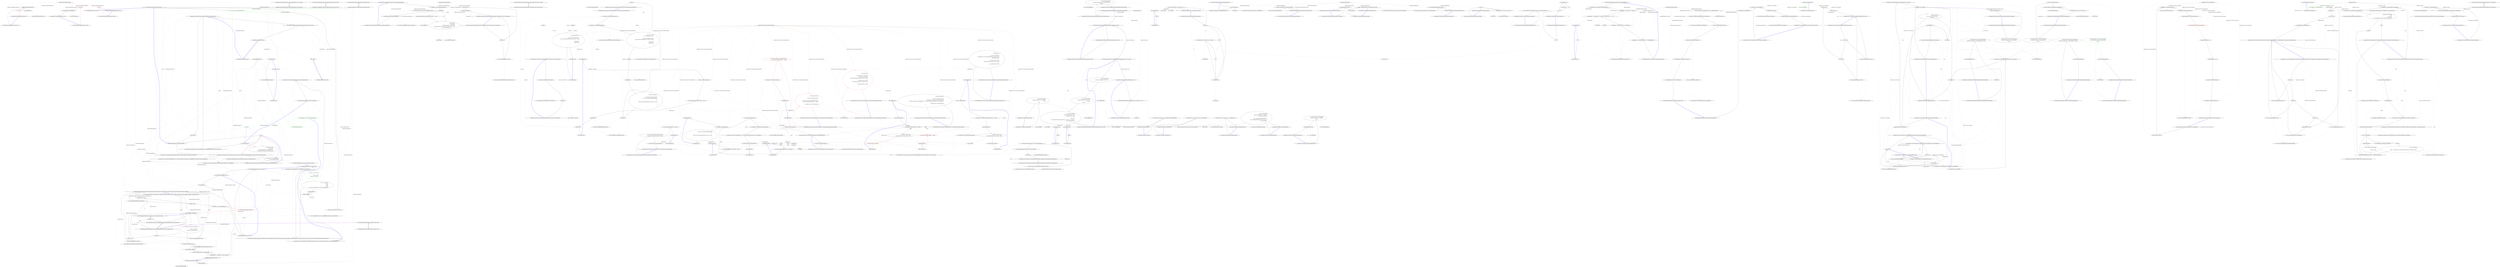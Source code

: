 digraph  {
n19 [label="HangFire.Web.AspNetBackgroundJobServer", span=""];
n0 [cluster="HangFire.Web.AspNetBackgroundJobServer.AspNetBackgroundJobServer(int, params string[])", label="Entry HangFire.Web.AspNetBackgroundJobServer.AspNetBackgroundJobServer(int, params string[])", span="33-33"];
n1 [cluster="HangFire.Web.AspNetBackgroundJobServer.AspNetBackgroundJobServer(int, params string[])", label="Exit HangFire.Web.AspNetBackgroundJobServer.AspNetBackgroundJobServer(int, params string[])", span="33-33"];
n2 [cluster="HangFire.Web.AspNetBackgroundJobServer.AspNetBackgroundJobServer(params string[])", label="Entry HangFire.Web.AspNetBackgroundJobServer.AspNetBackgroundJobServer(params string[])", span="44-44"];
n3 [cluster="HangFire.Web.AspNetBackgroundJobServer.AspNetBackgroundJobServer(params string[])", label="Exit HangFire.Web.AspNetBackgroundJobServer.AspNetBackgroundJobServer(params string[])", span="44-44"];
n4 [cluster="HangFire.Web.AspNetBackgroundJobServer.Start()", label="Entry HangFire.Web.AspNetBackgroundJobServer.Start()", span="53-53"];
n5 [cluster="HangFire.Web.AspNetBackgroundJobServer.Start()", label="HostingEnvironment.RegisterObject(this)", span="55-55"];
n6 [cluster="HangFire.Web.AspNetBackgroundJobServer.Start()", color=red, community=0, label="0: base.Start()", span="56-56"];
n8 [cluster="Unk.RegisterObject", label="Entry Unk.RegisterObject", span=""];
n7 [cluster="HangFire.Web.AspNetBackgroundJobServer.Start()", label="Exit HangFire.Web.AspNetBackgroundJobServer.Start()", span="53-53"];
n9 [cluster="HangFire.BackgroundJobServer.Start()", label="Entry HangFire.BackgroundJobServer.Start()", span="66-66"];
n10 [cluster="HangFire.Web.AspNetBackgroundJobServer.Stop()", label="Entry HangFire.Web.AspNetBackgroundJobServer.Stop()", span="63-63"];
n11 [cluster="HangFire.Web.AspNetBackgroundJobServer.Stop()", color=red, community=0, label="0: base.Stop()", span="65-65"];
n12 [cluster="HangFire.Web.AspNetBackgroundJobServer.Stop()", label="HostingEnvironment.UnregisterObject(this)", span="66-66"];
n14 [cluster="HangFire.BackgroundJobServer.Stop()", label="Entry HangFire.BackgroundJobServer.Stop()", span="72-72"];
n13 [cluster="HangFire.Web.AspNetBackgroundJobServer.Stop()", label="Exit HangFire.Web.AspNetBackgroundJobServer.Stop()", span="63-63"];
n15 [cluster="Unk.UnregisterObject", label="Entry Unk.UnregisterObject", span=""];
n16 [cluster="HangFire.Web.AspNetBackgroundJobServer.Stop(bool)", label="Entry HangFire.Web.AspNetBackgroundJobServer.Stop(bool)", span="69-69"];
n17 [cluster="HangFire.Web.AspNetBackgroundJobServer.Stop(bool)", color=red, community=0, label="0: Stop()", span="71-71"];
n18 [cluster="HangFire.Web.AspNetBackgroundJobServer.Stop(bool)", label="Exit HangFire.Web.AspNetBackgroundJobServer.Stop(bool)", span="69-69"];
m0_31 [cluster="System.Collections.Generic.List<T>.List()", file="BackgroundJobServer.cs", label="Entry System.Collections.Generic.List<T>.List()", span="0-0"];
m0_32 [cluster="Hangfire.BackgroundJobServer.GetRequiredProcesses()", file="BackgroundJobServer.cs", label="Entry Hangfire.BackgroundJobServer.GetRequiredProcesses()", span="119-119"];
m0_20 [cluster="Hangfire.BackgroundJobServer.BackgroundJobServer(Hangfire.BackgroundJobServerOptions, Hangfire.JobStorage, System.Collections.Generic.IEnumerable<Hangfire.Server.IBackgroundProcess>)", file="BackgroundJobServer.cs", label="Logger.Info(''Starting Hangfire Server'')", span="95-95"];
m0_30 [cluster="System.ArgumentNullException.ArgumentNullException(string)", file="BackgroundJobServer.cs", label="Entry System.ArgumentNullException.ArgumentNullException(string)", span="0-0"];
m0_45 [cluster="HangFire.Server.ServerComponentRunner.ServerComponentRunner(HangFire.Server.IServerComponent, HangFire.Server.ServerComponentRunnerOptions)", file="BackgroundJobServer.cs", label="Entry HangFire.Server.ServerComponentRunner.ServerComponentRunner(HangFire.Server.IServerComponent, HangFire.Server.ServerComponentRunnerOptions)", span="41-41"];
m0_46 [cluster="HangFire.Server.ServerComponentRunnerOptions.ServerComponentRunnerOptions()", file="BackgroundJobServer.cs", label="Entry HangFire.Server.ServerComponentRunnerOptions.ServerComponentRunnerOptions()", span="24-24"];
m0_47 [cluster="HangFire.BackgroundJobServer.GetServerComponentsRunner()", file="BackgroundJobServer.cs", label="Entry HangFire.BackgroundJobServer.GetServerComponentsRunner()", span="97-97"];
m0_48 [cluster="HangFire.BackgroundJobServer.GetServerComponentsRunner()", color=green, community=0, file="BackgroundJobServer.cs", label="0: var componentRunners = new List<IServerComponentRunner>()", span="99-99"];
m0_4 [cluster="HangFire.BackgroundJobServer.BackgroundJobServer(int, string[], HangFire.JobStorage)", file="BackgroundJobServer.cs", label="Entry HangFire.BackgroundJobServer.BackgroundJobServer(int, string[], HangFire.JobStorage)", span="46-46"];
m0_5 [cluster="HangFire.BackgroundJobServer.BackgroundJobServer(int, string[], HangFire.JobStorage)", file="BackgroundJobServer.cs", label="workerCount <= 0", span="48-48"];
m0_56 [cluster="Hangfire.BackgroundJobServer.GetRequiredProcesses()", file="BackgroundJobServer.cs", label="processes.Add(new RecurringJobScheduler(new BackgroundJobFactory(_options.FilterProvider)))", span="132-132"];
m0_68 [cluster="Hangfire.Server.BackgroundProcessingServerOptions.BackgroundProcessingServerOptions()", file="BackgroundJobServer.cs", label="Entry Hangfire.Server.BackgroundProcessingServerOptions.BackgroundProcessingServerOptions()", span="22-22"];
m0_69 [cluster="Hangfire.BackgroundJobServer.Start()", file="BackgroundJobServer.cs", label="Entry Hangfire.BackgroundJobServer.Start()", span="153-153"];
m0_70 [cluster="Hangfire.BackgroundJobServer.Start()", file="BackgroundJobServer.cs", label="Exit Hangfire.BackgroundJobServer.Start()", span="153-153"];
m0_24 [cluster="Hangfire.BackgroundJobServer.BackgroundJobServer(Hangfire.BackgroundJobServerOptions, Hangfire.JobStorage, System.Collections.Generic.IEnumerable<Hangfire.Server.IBackgroundProcess>)", file="BackgroundJobServer.cs", label="Logger.InfoFormat(''    Worker count: {0}.'', options.WorkerCount)", span="101-101"];
m0_0 [cluster="HangFire.BackgroundJobServer.BackgroundJobServer(params string[])", file="BackgroundJobServer.cs", label="Entry HangFire.BackgroundJobServer.BackgroundJobServer(params string[])", span="36-36"];
m0_1 [cluster="HangFire.BackgroundJobServer.BackgroundJobServer(params string[])", file="BackgroundJobServer.cs", label="Exit HangFire.BackgroundJobServer.BackgroundJobServer(params string[])", span="36-36"];
m0_13 [cluster="Hangfire.BackgroundJobServer.BackgroundJobServer(Hangfire.BackgroundJobServerOptions, Hangfire.JobStorage, System.Collections.Generic.IEnumerable<Hangfire.Server.IBackgroundProcess>)", file="BackgroundJobServer.cs", label="additionalProcesses == null", span="81-81"];
m0_14 [cluster="Hangfire.BackgroundJobServer.BackgroundJobServer(Hangfire.BackgroundJobServerOptions, Hangfire.JobStorage, System.Collections.Generic.IEnumerable<Hangfire.Server.IBackgroundProcess>)", file="BackgroundJobServer.cs", label="throw new ArgumentNullException(''additionalProcesses'');", span="81-81"];
m0_15 [cluster="Hangfire.BackgroundJobServer.BackgroundJobServer(Hangfire.BackgroundJobServerOptions, Hangfire.JobStorage, System.Collections.Generic.IEnumerable<Hangfire.Server.IBackgroundProcess>)", file="BackgroundJobServer.cs", label="_options = options", span="83-83"];
m0_16 [cluster="Hangfire.BackgroundJobServer.BackgroundJobServer(Hangfire.BackgroundJobServerOptions, Hangfire.JobStorage, System.Collections.Generic.IEnumerable<Hangfire.Server.IBackgroundProcess>)", file="BackgroundJobServer.cs", label="var processes = new List<IBackgroundProcess>()", span="85-85"];
m0_17 [cluster="Hangfire.BackgroundJobServer.BackgroundJobServer(Hangfire.BackgroundJobServerOptions, Hangfire.JobStorage, System.Collections.Generic.IEnumerable<Hangfire.Server.IBackgroundProcess>)", color=red, community=0, file="BackgroundJobServer.cs", label="0: processes.AddRange(GetRequiredProcesses())", span="86-86"];
m0_11 [cluster="Hangfire.BackgroundJobServer.BackgroundJobServer(Hangfire.BackgroundJobServerOptions, Hangfire.JobStorage, System.Collections.Generic.IEnumerable<Hangfire.Server.IBackgroundProcess>)", file="BackgroundJobServer.cs", label="options == null", span="80-80"];
m0_7 [cluster="Hangfire.BackgroundJobServer.BackgroundJobServer(Hangfire.BackgroundJobServerOptions, Hangfire.JobStorage)", file="BackgroundJobServer.cs", label="Exit Hangfire.BackgroundJobServer.BackgroundJobServer(Hangfire.BackgroundJobServerOptions, Hangfire.JobStorage)", span="69-69"];
m0_9 [cluster="Hangfire.BackgroundJobServer.BackgroundJobServer(Hangfire.BackgroundJobServerOptions, Hangfire.JobStorage, System.Collections.Generic.IEnumerable<Hangfire.Server.IBackgroundProcess>)", file="BackgroundJobServer.cs", label="storage == null", span="79-79"];
m0_12 [cluster="Hangfire.BackgroundJobServer.BackgroundJobServer(Hangfire.BackgroundJobServerOptions, Hangfire.JobStorage, System.Collections.Generic.IEnumerable<Hangfire.Server.IBackgroundProcess>)", file="BackgroundJobServer.cs", label="throw new ArgumentNullException(''options'');", span="80-80"];
m0_6 [cluster="Hangfire.BackgroundJobServer.BackgroundJobServer(Hangfire.BackgroundJobServerOptions, Hangfire.JobStorage)", file="BackgroundJobServer.cs", label="Entry Hangfire.BackgroundJobServer.BackgroundJobServer(Hangfire.BackgroundJobServerOptions, Hangfire.JobStorage)", span="69-69"];
m0_8 [cluster="Hangfire.BackgroundJobServer.BackgroundJobServer(Hangfire.BackgroundJobServerOptions, Hangfire.JobStorage, System.Collections.Generic.IEnumerable<Hangfire.Server.IBackgroundProcess>)", file="BackgroundJobServer.cs", label="Entry Hangfire.BackgroundJobServer.BackgroundJobServer(Hangfire.BackgroundJobServerOptions, Hangfire.JobStorage, System.Collections.Generic.IEnumerable<Hangfire.Server.IBackgroundProcess>)", span="74-74"];
m0_10 [cluster="Hangfire.BackgroundJobServer.BackgroundJobServer(Hangfire.BackgroundJobServerOptions, Hangfire.JobStorage, System.Collections.Generic.IEnumerable<Hangfire.Server.IBackgroundProcess>)", file="BackgroundJobServer.cs", label="throw new ArgumentNullException(''storage'');", span="79-79"];
m0_18 [cluster="Hangfire.BackgroundJobServer.BackgroundJobServer(Hangfire.BackgroundJobServerOptions, Hangfire.JobStorage, System.Collections.Generic.IEnumerable<Hangfire.Server.IBackgroundProcess>)", file="BackgroundJobServer.cs", label="processes.AddRange(additionalProcesses)", span="87-87"];
m0_39 [cluster="HangFire.BackgroundJobServer.GetServerRunner()", file="BackgroundJobServer.cs", label="var server = new JobServer(\r\n                _serverId, \r\n                context, \r\n                _storage, \r\n                new Lazy<IServerComponentRunner>(GetServerComponentsRunner))", span="86-90"];
m0_71 [cluster="Hangfire.BackgroundJobServer.Stop()", file="BackgroundJobServer.cs", label="Entry Hangfire.BackgroundJobServer.Stop()", span="158-158"];
m0_60 [cluster="HangFire.BackgroundJobServer.GetCommonComponentRunners()", file="BackgroundJobServer.cs", label="yield return new ServerComponentRunner(\r\n                new ServerWatchdog(_storage));", span="115-116"];
m0_44 [cluster="lambda expression", file="BackgroundJobServer.cs", label="Exit lambda expression", span="102-102"];
m0_19 [cluster="Hangfire.BackgroundJobServer.BackgroundJobServer(Hangfire.BackgroundJobServerOptions, Hangfire.JobStorage, System.Collections.Generic.IEnumerable<Hangfire.Server.IBackgroundProcess>)", file="BackgroundJobServer.cs", label="var properties = new Dictionary<string, object>\r\n            {\r\n                { ''Queues'', options.Queues },\r\n                { ''WorkerCount'', options.WorkerCount }\r\n            }", span="89-93"];
m0_23 [cluster="Hangfire.BackgroundJobServer.BackgroundJobServer(Hangfire.BackgroundJobServerOptions, Hangfire.JobStorage, System.Collections.Generic.IEnumerable<Hangfire.Server.IBackgroundProcess>)", file="BackgroundJobServer.cs", label="Logger.Info(''Using the following options for Hangfire Server:'')", span="100-100"];
m0_29 [cluster="Hangfire.BackgroundJobServer.BackgroundJobServer(Hangfire.BackgroundJobServerOptions, Hangfire.JobStorage, System.Collections.Generic.IEnumerable<Hangfire.Server.IBackgroundProcess>)", file="BackgroundJobServer.cs", label="Exit Hangfire.BackgroundJobServer.BackgroundJobServer(Hangfire.BackgroundJobServerOptions, Hangfire.JobStorage, System.Collections.Generic.IEnumerable<Hangfire.Server.IBackgroundProcess>)", span="74-74"];
m0_73 [cluster="Unk.ToArray", file="BackgroundJobServer.cs", label="Hangfire.BackgroundJobServer", span=""];
m0_37 [cluster="System.IDisposable.Dispose()", file="BackgroundJobServer.cs", label="Entry System.IDisposable.Dispose()", span="0-0"];
m0_54 [cluster="Hangfire.BackgroundJobServer.GetRequiredProcesses()", file="BackgroundJobServer.cs", label="i++", span="123-123"];
m0_58 [cluster="Hangfire.BackgroundJobServer.GetRequiredProcesses()", file="BackgroundJobServer.cs", label="Exit Hangfire.BackgroundJobServer.GetRequiredProcesses()", span="119-119"];
m0_59 [cluster="Hangfire.Server.Worker.Worker(System.Collections.Generic.IEnumerable<string>, Hangfire.Server.IBackgroundJobPerformer, Hangfire.States.IBackgroundJobStateChanger)", file="BackgroundJobServer.cs", label="Entry Hangfire.Server.Worker.Worker(System.Collections.Generic.IEnumerable<string>, Hangfire.Server.IBackgroundJobPerformer, Hangfire.States.IBackgroundJobStateChanger)", span="48-48"];
m0_61 [cluster="Hangfire.States.BackgroundJobStateChanger.BackgroundJobStateChanger(Hangfire.Common.IJobFilterProvider)", file="BackgroundJobServer.cs", label="Entry Hangfire.States.BackgroundJobStateChanger.BackgroundJobStateChanger(Hangfire.Common.IJobFilterProvider)", span="35-35"];
m0_64 [cluster="HangFire.Server.WorkerManager.WorkerManager(string, int, string[], HangFire.JobStorage, HangFire.Server.IJobPerformanceProcess, HangFire.States.IStateMachineFactory)", file="BackgroundJobServer.cs", label="Entry HangFire.Server.WorkerManager.WorkerManager(string, int, string[], HangFire.JobStorage, HangFire.Server.IJobPerformanceProcess, HangFire.States.IStateMachineFactory)", span="29-29"];
m0_43 [cluster="lambda expression", file="BackgroundJobServer.cs", label="''''' + x + '''''", span="102-102"];
m0_63 [cluster="Hangfire.Server.DelayedJobScheduler.DelayedJobScheduler(System.TimeSpan, Hangfire.States.IBackgroundJobStateChanger)", file="BackgroundJobServer.cs", label="Entry Hangfire.Server.DelayedJobScheduler.DelayedJobScheduler(System.TimeSpan, Hangfire.States.IBackgroundJobStateChanger)", span="104-104"];
m0_33 [cluster="System.Collections.Generic.List<T>.AddRange(System.Collections.Generic.IEnumerable<T>)", file="BackgroundJobServer.cs", label="Entry System.Collections.Generic.List<T>.AddRange(System.Collections.Generic.IEnumerable<T>)", span="0-0"];
m0_34 [cluster="HangFire.BackgroundJobServer.Dispose()", file="BackgroundJobServer.cs", label="Entry HangFire.BackgroundJobServer.Dispose()", span="73-73"];
m0_65 [cluster="Hangfire.Client.BackgroundJobFactory.BackgroundJobFactory(Hangfire.Common.IJobFilterProvider)", file="BackgroundJobServer.cs", label="Entry Hangfire.Client.BackgroundJobFactory.BackgroundJobFactory(Hangfire.Common.IJobFilterProvider)", span="35-35"];
m0_36 [cluster="HangFire.BackgroundJobServer.Dispose()", file="BackgroundJobServer.cs", label="Exit HangFire.BackgroundJobServer.Dispose()", span="73-73"];
m0_41 [cluster="HangFire.BackgroundJobServer.GetServerRunner()", file="BackgroundJobServer.cs", label="Exit HangFire.BackgroundJobServer.GetServerRunner()", span="78-78"];
m0_66 [cluster="HangFire.States.StateMachineFactory.StateMachineFactory(HangFire.JobStorage)", file="BackgroundJobServer.cs", label="Entry HangFire.States.StateMachineFactory.StateMachineFactory(HangFire.JobStorage)", span="16-16"];
m0_67 [cluster="HangFire.Server.ServerWatchdog.ServerWatchdog(HangFire.JobStorage)", file="BackgroundJobServer.cs", label="Entry HangFire.Server.ServerWatchdog.ServerWatchdog(HangFire.JobStorage)", span="29-29"];
m0_42 [cluster="lambda expression", file="BackgroundJobServer.cs", label="Entry lambda expression", span="102-102"];
m0_72 [cluster="Unk.Select", file="BackgroundJobServer.cs", label="Entry Unk.Select", span=""];
m0_49 [cluster="System.IDisposable.Dispose()", color=green, community=0, file="BackgroundJobServer.cs", label="0: Entry System.IDisposable.Dispose()", span="0-0"];
m0_50 [cluster="Hangfire.BackgroundJobServer.GetRequiredProcesses()", color=green, community=0, file="BackgroundJobServer.cs", label="0: var processes = new List<IBackgroundProcess>()", span="121-121"];
m0_51 [cluster="Hangfire.BackgroundJobServer.GetRequiredProcesses()", file="BackgroundJobServer.cs", label="var i = 0", span="123-123"];
m0_52 [cluster="Hangfire.BackgroundJobServer.GetRequiredProcesses()", file="BackgroundJobServer.cs", label="i < _options.WorkerCount", span="123-123"];
m0_74 [cluster="lambda expression", file="BackgroundJobServer.cs", label="Entry lambda expression", span="124-124"];
m0_75 [cluster="lambda expression", file="BackgroundJobServer.cs", label="new ServerComponentRunner(component)", span="124-124"];
m0_76 [cluster="lambda expression", file="BackgroundJobServer.cs", label="Exit lambda expression", span="124-124"];
m0_22 [cluster="Hangfire.BackgroundJobServer.BackgroundJobServer(Hangfire.BackgroundJobServerOptions, Hangfire.JobStorage, System.Collections.Generic.IEnumerable<Hangfire.Server.IBackgroundProcess>)", file="BackgroundJobServer.cs", label="storage.WriteOptionsToLog(Logger)", span="98-98"];
m0_57 [cluster="Hangfire.BackgroundJobServer.GetRequiredProcesses()", file="BackgroundJobServer.cs", label="return processes;", span="134-134"];
m0_38 [cluster="HangFire.BackgroundJobServer.GetServerRunner()", color=green, community=0, file="BackgroundJobServer.cs", label="0: var context = new ServerContext\r\n            {\r\n                Queues = _queues,\r\n                WorkerCount = _workerCount\r\n            }", span="80-84"];
m0_35 [cluster="HangFire.BackgroundJobServer.Dispose()", file="BackgroundJobServer.cs", label="_serverRunner.Dispose()", span="75-75"];
m0_21 [cluster="System.ArgumentException.ArgumentException(string, string)", file="BackgroundJobServer.cs", label="Entry System.ArgumentException.ArgumentException(string, string)", span="0-0"];
m0_25 [cluster="HangFire.BackgroundJobServer.GetServerRunner()", file="BackgroundJobServer.cs", label="Entry HangFire.BackgroundJobServer.GetServerRunner()", span="78-78"];
m0_26 [cluster="HangFire.BackgroundJobServer.Start()", file="BackgroundJobServer.cs", label="Entry HangFire.BackgroundJobServer.Start()", span="63-63"];
m0_27 [cluster="HangFire.BackgroundJobServer.Start()", file="BackgroundJobServer.cs", label="_serverRunner.Start()", span="65-65"];
m0_28 [cluster="HangFire.BackgroundJobServer.Start()", file="BackgroundJobServer.cs", label="Exit HangFire.BackgroundJobServer.Start()", span="63-63"];
m0_62 [cluster="HangFire.Server.ServerComponentRunner.ServerComponentRunner(HangFire.Server.IServerComponent)", file="BackgroundJobServer.cs", label="Entry HangFire.Server.ServerComponentRunner.ServerComponentRunner(HangFire.Server.IServerComponent)", span="36-36"];
m0_40 [cluster="Hangfire.Server.BackgroundProcessingServer.BackgroundProcessingServer(Hangfire.JobStorage, System.Collections.Generic.IEnumerable<Hangfire.Server.IBackgroundProcess>, System.Collections.Generic.IDictionary<string, object>, Hangfire.Server.BackgroundProcessingServerOptions)", file="BackgroundJobServer.cs", label="Entry Hangfire.Server.BackgroundProcessingServer.BackgroundProcessingServer(Hangfire.JobStorage, System.Collections.Generic.IEnumerable<Hangfire.Server.IBackgroundProcess>, System.Collections.Generic.IDictionary<string, object>, Hangfire.Server.BackgroundProcessingServerOptions)", span="65-65"];
m0_53 [cluster="Hangfire.BackgroundJobServer.GetRequiredProcesses()", file="BackgroundJobServer.cs", label="processes.Add(new Worker(\r\n                    _options.Queues, \r\n                    new BackgroundJobPerformer(_options.FilterProvider), \r\n                    new BackgroundJobStateChanger(_options.FilterProvider)))", span="125-128"];
m0_55 [cluster="Hangfire.BackgroundJobServer.GetRequiredProcesses()", file="BackgroundJobServer.cs", label="processes.Add(new DelayedJobScheduler(_options.SchedulePollingInterval, new BackgroundJobStateChanger(_options.FilterProvider)))", span="131-131"];
m0_2 [cluster="Hangfire.BackgroundJobServer.BackgroundJobServer(Hangfire.JobStorage)", file="BackgroundJobServer.cs", label="Entry Hangfire.BackgroundJobServer.BackgroundJobServer(Hangfire.JobStorage)", span="48-48"];
m0_3 [cluster="Hangfire.BackgroundJobServer.BackgroundJobServer(Hangfire.JobStorage)", file="BackgroundJobServer.cs", label="Exit Hangfire.BackgroundJobServer.BackgroundJobServer(Hangfire.JobStorage)", span="48-48"];
m0_77 [file="BackgroundJobServer.cs", label="HangFire.BackgroundJobServer", span=""];
m2_9 [cluster="HangFire.SqlServer.ExpirationManager.Execute(System.Threading.CancellationToken)", file="ExpirationManager.cs", label="Entry HangFire.SqlServer.ExpirationManager.Execute(System.Threading.CancellationToken)", span="51-51"];
m2_10 [cluster="HangFire.SqlServer.ExpirationManager.Execute(System.Threading.CancellationToken)", file="ExpirationManager.cs", label="var connection = _storage.CreateAndOpenConnection()", span="53-53"];
m2_14 [cluster="HangFire.SqlServer.ExpirationManager.Execute(System.Threading.CancellationToken)", file="ExpirationManager.cs", label="cancellationToken.WaitHandle.WaitOne(_checkInterval)", span="67-67"];
m2_11 [cluster="HangFire.SqlServer.ExpirationManager.Execute(System.Threading.CancellationToken)", file="ExpirationManager.cs", label=ProcessedTables, span="55-55"];
m2_13 [cluster="HangFire.SqlServer.ExpirationManager.Execute(System.Threading.CancellationToken)", file="ExpirationManager.cs", label="connection.Execute(\r\n                        String.Format(@''\r\nset transaction isolation level read committed;\r\ndelete from HangFire.[{0}] with (tablock) where ExpireAt < @now;'', table),\r\n                        new { now = DateTime.UtcNow })", span="59-63"];
m2_12 [cluster="HangFire.SqlServer.ExpirationManager.Execute(System.Threading.CancellationToken)", file="ExpirationManager.cs", label="Logger.DebugFormat(''Removing outdated records from table '{0}'...'', table)", span="57-57"];
m2_15 [cluster="HangFire.SqlServer.ExpirationManager.Execute(System.Threading.CancellationToken)", file="ExpirationManager.cs", label="Exit HangFire.SqlServer.ExpirationManager.Execute(System.Threading.CancellationToken)", span="51-51"];
m2_8 [cluster="System.ArgumentNullException.ArgumentNullException(string)", file="ExpirationManager.cs", label="Entry System.ArgumentNullException.ArgumentNullException(string)", span="0-0"];
m2_2 [cluster="HangFire.SqlServer.ExpirationManager.ExpirationManager(HangFire.SqlServer.SqlServerStorage, System.TimeSpan)", file="ExpirationManager.cs", label="Entry HangFire.SqlServer.ExpirationManager.ExpirationManager(HangFire.SqlServer.SqlServerStorage, System.TimeSpan)", span="43-43"];
m2_3 [cluster="HangFire.SqlServer.ExpirationManager.ExpirationManager(HangFire.SqlServer.SqlServerStorage, System.TimeSpan)", file="ExpirationManager.cs", label="storage == null", span="45-45"];
m2_5 [cluster="HangFire.SqlServer.ExpirationManager.ExpirationManager(HangFire.SqlServer.SqlServerStorage, System.TimeSpan)", file="ExpirationManager.cs", label="_storage = storage", span="47-47"];
m2_6 [cluster="HangFire.SqlServer.ExpirationManager.ExpirationManager(HangFire.SqlServer.SqlServerStorage, System.TimeSpan)", file="ExpirationManager.cs", label="_checkInterval = checkInterval", span="48-48"];
m2_4 [cluster="HangFire.SqlServer.ExpirationManager.ExpirationManager(HangFire.SqlServer.SqlServerStorage, System.TimeSpan)", file="ExpirationManager.cs", label="throw new ArgumentNullException(''storage'');", span="45-45"];
m2_7 [cluster="HangFire.SqlServer.ExpirationManager.ExpirationManager(HangFire.SqlServer.SqlServerStorage, System.TimeSpan)", file="ExpirationManager.cs", label="Exit HangFire.SqlServer.ExpirationManager.ExpirationManager(HangFire.SqlServer.SqlServerStorage, System.TimeSpan)", span="43-43"];
m2_0 [cluster="HangFire.SqlServer.ExpirationManager.ExpirationManager(HangFire.SqlServer.SqlServerStorage)", file="ExpirationManager.cs", label="Entry HangFire.SqlServer.ExpirationManager.ExpirationManager(HangFire.SqlServer.SqlServerStorage)", span="38-38"];
m2_1 [cluster="HangFire.SqlServer.ExpirationManager.ExpirationManager(HangFire.SqlServer.SqlServerStorage)", file="ExpirationManager.cs", label="Exit HangFire.SqlServer.ExpirationManager.ExpirationManager(HangFire.SqlServer.SqlServerStorage)", span="38-38"];
m2_20 [cluster="System.Threading.WaitHandle.WaitOne(System.TimeSpan)", file="ExpirationManager.cs", label="Entry System.Threading.WaitHandle.WaitOne(System.TimeSpan)", span="0-0"];
m2_19 [cluster="Unk.Execute", file="ExpirationManager.cs", label="Entry Unk.Execute", span=""];
m2_16 [cluster="HangFire.SqlServer.SqlServerStorage.CreateAndOpenConnection()", file="ExpirationManager.cs", label="Entry HangFire.SqlServer.SqlServerStorage.CreateAndOpenConnection()", span="70-70"];
m2_17 [cluster="Unk.DebugFormat", file="ExpirationManager.cs", label="Entry Unk.DebugFormat", span=""];
m2_18 [cluster="string.Format(string, object)", file="ExpirationManager.cs", label="Entry string.Format(string, object)", span="0-0"];
m2_21 [file="ExpirationManager.cs", label="HangFire.SqlServer.ExpirationManager", span=""];
m4_61 [cluster="System.Threading.Thread.Join()", file="JobServerFacts.cs", label="Entry System.Threading.Thread.Join()", span="0-0"];
m4_102 [cluster="Hangfire.SqlServer.SqlServerStorage.SqlServerStorage(SqlConnection)", file="JobServerFacts.cs", label="Entry Hangfire.SqlServer.SqlServerStorage.SqlServerStorage(SqlConnection)", span="96-96"];
m4_20 [cluster="Hangfire.SqlServer.Tests.SqlServerDistributedLockFacts.CreateStorage(SqlConnection)", file="JobServerFacts.cs", label="Entry Hangfire.SqlServer.Tests.SqlServerDistributedLockFacts.CreateStorage(SqlConnection)", span="132-132"];
m4_100 [cluster="Hangfire.SqlServer.Tests.SqlServerDistributedLockFacts.CreateStorage(SqlConnection)", file="JobServerFacts.cs", label="return new SqlServerStorage(connection);", span="134-134"];
m4_101 [cluster="Hangfire.SqlServer.Tests.SqlServerDistributedLockFacts.CreateStorage(SqlConnection)", file="JobServerFacts.cs", label="Exit Hangfire.SqlServer.Tests.SqlServerDistributedLockFacts.CreateStorage(SqlConnection)", span="132-132"];
m4_13 [cluster="Unk.UseConnection", file="JobServerFacts.cs", label="Entry Unk.UseConnection", span=""];
m4_98 [cluster="System.TimeSpan.FromMinutes(double)", file="JobServerFacts.cs", label="Entry System.TimeSpan.FromMinutes(double)", span="0-0"];
m4_58 [cluster="System.Threading.Thread.Start()", file="JobServerFacts.cs", label="Entry System.Threading.Thread.Start()", span="0-0"];
m4_5 [cluster="Unk.Equal", file="JobServerFacts.cs", label="Entry Unk.Equal", span=""];
m4_25 [cluster="Hangfire.SqlServer.Tests.SqlServerDistributedLockFacts.Ctor_ThrowsAnException_WhenResourceIsNullOrEmpty()", file="JobServerFacts.cs", label="Entry Hangfire.SqlServer.Tests.SqlServerDistributedLockFacts.Ctor_ThrowsAnException_WhenResourceIsNullOrEmpty()", span="38-38"];
m4_26 [cluster="Hangfire.SqlServer.Tests.SqlServerDistributedLockFacts.Ctor_ThrowsAnException_WhenResourceIsNullOrEmpty()", color=red, community=0, file="JobServerFacts.cs", label="0: UseConnection(connection =>\r\n            {\r\n                var storage = CreateStorage(connection);\r\n\r\n                var exception = Assert.Throws<ArgumentNullException>(\r\n                () => new SqlServerDistributedLock(storage, '''', _timeout));\r\n\r\n                Assert.Equal(''resource'', exception.ParamName);\r\n            })", span="40-48"];
m4_27 [cluster="Hangfire.SqlServer.Tests.SqlServerDistributedLockFacts.Ctor_ThrowsAnException_WhenResourceIsNullOrEmpty()", file="JobServerFacts.cs", label="Exit Hangfire.SqlServer.Tests.SqlServerDistributedLockFacts.Ctor_ThrowsAnException_WhenResourceIsNullOrEmpty()", span="38-38"];
m4_60 [cluster="System.Threading.ManualResetEventSlim.Set()", file="JobServerFacts.cs", label="Entry System.Threading.ManualResetEventSlim.Set()", span="0-0"];
m4_106 [cluster="Hangfire.SqlServer.Tests.ConnectionUtils.CreateConnection()", file="JobServerFacts.cs", label="Entry Hangfire.SqlServer.Tests.ConnectionUtils.CreateConnection()", span="37-37"];
m4_4 [cluster="Unk.>", file="JobServerFacts.cs", label="Entry Unk.>", span=""];
m4_79 [cluster="Hangfire.SqlServer.Tests.SqlServerDistributedLockFacts.Dispose_ReleasesExclusiveApplicationLock()", file="JobServerFacts.cs", label="Entry Hangfire.SqlServer.Tests.SqlServerDistributedLockFacts.Dispose_ReleasesExclusiveApplicationLock()", span="105-105"];
m4_80 [cluster="Hangfire.SqlServer.Tests.SqlServerDistributedLockFacts.Dispose_ReleasesExclusiveApplicationLock()", file="JobServerFacts.cs", label="UseConnection(sql =>\r\n            {\r\n                var storage = CreateStorage(sql);\r\n                var distributedLock = new SqlServerDistributedLock(storage, ''hello'', _timeout);\r\n                distributedLock.Dispose();\r\n\r\n                var lockMode = sql.Query<string>(\r\n                    ''select applock_mode('public', 'hello', 'session')'').Single();\r\n\r\n                Assert.Equal(''NoLock'', lockMode);\r\n            })", span="107-117"];
m4_81 [cluster="Hangfire.SqlServer.Tests.SqlServerDistributedLockFacts.Dispose_ReleasesExclusiveApplicationLock()", file="JobServerFacts.cs", label="Exit Hangfire.SqlServer.Tests.SqlServerDistributedLockFacts.Dispose_ReleasesExclusiveApplicationLock()", span="105-105"];
m4_89 [cluster="Hangfire.SqlServer.SqlServerDistributedLock.Dispose()", file="JobServerFacts.cs", label="Entry Hangfire.SqlServer.SqlServerDistributedLock.Dispose()", span="71-71"];
m4_21 [cluster="System.TimeSpan.FromSeconds(double)", file="JobServerFacts.cs", label="Entry System.TimeSpan.FromSeconds(double)", span="0-0"];
m4_107 [cluster="System.Action<T>.Invoke(T)", file="JobServerFacts.cs", label="Entry System.Action<T>.Invoke(T)", span="0-0"];
m4_96 [cluster="Hangfire.SqlServer.SqlServerStorage.SqlServerStorage(string)", file="JobServerFacts.cs", label="Entry Hangfire.SqlServer.SqlServerStorage.SqlServerStorage(string)", span="40-40"];
m4_36 [cluster="Hangfire.SqlServer.Tests.SqlServerDistributedLockFacts.Ctor_AcquiresExclusiveApplicationLock_OnSession()", file="JobServerFacts.cs", label="Entry Hangfire.SqlServer.Tests.SqlServerDistributedLockFacts.Ctor_AcquiresExclusiveApplicationLock_OnSession()", span="52-52"];
m4_37 [cluster="Hangfire.SqlServer.Tests.SqlServerDistributedLockFacts.Ctor_AcquiresExclusiveApplicationLock_OnSession()", color=red, community=0, file="JobServerFacts.cs", label="0: UseConnection(sql =>\r\n            {\r\n                // ReSharper disable once UnusedVariable\r\n                var storage = CreateStorage(sql);\r\n                using (new SqlServerDistributedLock(storage, ''hello'', _timeout))\r\n                {\r\n                    var lockMode = sql.Query<string>(\r\n                        ''select applock_mode('public', 'hello', 'session')'').Single();\r\n\r\n                    Assert.Equal(''Exclusive'', lockMode);\r\n                }\r\n            })", span="54-65"];
m4_38 [cluster="Hangfire.SqlServer.Tests.SqlServerDistributedLockFacts.Ctor_AcquiresExclusiveApplicationLock_OnSession()", file="JobServerFacts.cs", label="Exit Hangfire.SqlServer.Tests.SqlServerDistributedLockFacts.Ctor_AcquiresExclusiveApplicationLock_OnSession()", span="52-52"];
m4_9 [cluster="Hangfire.SqlServer.SqlServerDistributedLock.SqlServerDistributedLock(Hangfire.SqlServer.SqlServerStorage, string, System.TimeSpan)", file="JobServerFacts.cs", label="Entry Hangfire.SqlServer.SqlServerDistributedLock.SqlServerDistributedLock(Hangfire.SqlServer.SqlServerStorage, string, System.TimeSpan)", span="50-50"];
m4_59 [cluster="System.Threading.ManualResetEventSlim.Wait()", file="JobServerFacts.cs", label="Entry System.Threading.ManualResetEventSlim.Wait()", span="0-0"];
m4_56 [cluster="System.Threading.ManualResetEventSlim.ManualResetEventSlim(bool)", file="JobServerFacts.cs", label="Entry System.Threading.ManualResetEventSlim.ManualResetEventSlim(bool)", span="0-0"];
m4_65 [cluster="Hangfire.SqlServer.Tests.SqlServerDistributedLockFacts.UseConnection(System.Action<SqlConnection>)", file="JobServerFacts.cs", label="Entry Hangfire.SqlServer.Tests.SqlServerDistributedLockFacts.UseConnection(System.Action<SqlConnection>)", span="137-137"];
m4_103 [cluster="Hangfire.SqlServer.Tests.SqlServerDistributedLockFacts.UseConnection(System.Action<SqlConnection>)", file="JobServerFacts.cs", label="var connection = ConnectionUtils.CreateConnection()", span="139-139"];
m4_104 [cluster="Hangfire.SqlServer.Tests.SqlServerDistributedLockFacts.UseConnection(System.Action<SqlConnection>)", file="JobServerFacts.cs", label="action(connection)", span="141-141"];
m4_105 [cluster="Hangfire.SqlServer.Tests.SqlServerDistributedLockFacts.UseConnection(System.Action<SqlConnection>)", file="JobServerFacts.cs", label="Exit Hangfire.SqlServer.Tests.SqlServerDistributedLockFacts.UseConnection(System.Action<SqlConnection>)", span="137-137"];
m4_82 [cluster="lambda expression", file="JobServerFacts.cs", label="Entry lambda expression", span="107-117"];
m4_6 [cluster="lambda expression", file="JobServerFacts.cs", label="Entry lambda expression", span="19-19"];
m4_7 [cluster="lambda expression", file="JobServerFacts.cs", label="new SqlServerDistributedLock(null, ''hello'', _timeout)", span="19-19"];
m4_8 [cluster="lambda expression", file="JobServerFacts.cs", label="Exit lambda expression", span="19-19"];
m4_14 [cluster="lambda expression", file="JobServerFacts.cs", label="Entry lambda expression", span="27-34"];
m4_15 [cluster="lambda expression", file="JobServerFacts.cs", label="var storage = CreateStorage(connection)", span="29-29"];
m4_16 [cluster="lambda expression", file="JobServerFacts.cs", label="var tooLargeTimeout = TimeSpan.FromSeconds(Int32.MaxValue)", span="30-30"];
m4_17 [cluster="lambda expression", file="JobServerFacts.cs", label="var exception = Assert.Throws<ArgumentException>(() => new SqlServerDistributedLock(storage, ''hello'', tooLargeTimeout))", span="31-31"];
m4_23 [cluster="lambda expression", file="JobServerFacts.cs", label="new SqlServerDistributedLock(storage, ''hello'', tooLargeTimeout)", span="31-31"];
m4_18 [cluster="lambda expression", file="JobServerFacts.cs", label="Assert.Equal(''timeout'', exception.ParamName)", span="33-33"];
m4_22 [cluster="lambda expression", file="JobServerFacts.cs", label="Entry lambda expression", span="31-31"];
m4_19 [cluster="lambda expression", file="JobServerFacts.cs", label="Exit lambda expression", span="27-34"];
m4_24 [cluster="lambda expression", file="JobServerFacts.cs", label="Exit lambda expression", span="31-31"];
m4_28 [cluster="lambda expression", file="JobServerFacts.cs", label="Entry lambda expression", span="40-48"];
m4_29 [cluster="lambda expression", file="JobServerFacts.cs", label="var storage = CreateStorage(connection)", span="42-42"];
m4_30 [cluster="lambda expression", color=red, community=0, file="JobServerFacts.cs", label="0: var exception = Assert.Throws<ArgumentNullException>(\r\n                () => new SqlServerDistributedLock(storage, '''', _timeout))", span="44-45"];
m4_34 [cluster="lambda expression", color=red, community=0, file="JobServerFacts.cs", label="0: new SqlServerDistributedLock(storage, '''', _timeout)", span="45-45"];
m4_31 [cluster="lambda expression", file="JobServerFacts.cs", label="Assert.Equal(''resource'', exception.ParamName)", span="47-47"];
m4_33 [cluster="lambda expression", file="JobServerFacts.cs", label="Entry lambda expression", span="45-45"];
m4_32 [cluster="lambda expression", file="JobServerFacts.cs", label="Exit lambda expression", span="40-48"];
m4_35 [cluster="lambda expression", file="JobServerFacts.cs", label="Exit lambda expression", span="45-45"];
m4_39 [cluster="lambda expression", file="JobServerFacts.cs", label="Entry lambda expression", span="54-65"];
m4_40 [cluster="lambda expression", file="JobServerFacts.cs", label="var storage = CreateStorage(sql)", span="57-57"];
m4_42 [cluster="lambda expression", file="JobServerFacts.cs", label="var lockMode = sql.Query<string>(\r\n                        ''select applock_mode('public', 'hello', 'session')'').Single()", span="60-61"];
m4_41 [cluster="lambda expression", file="JobServerFacts.cs", label="new SqlServerDistributedLock(storage, ''hello'', _timeout)", span="58-58"];
m4_43 [cluster="lambda expression", color=red, community=0, file="JobServerFacts.cs", label="0: Assert.Equal(''Exclusive'', lockMode)", span="63-63"];
m4_44 [cluster="lambda expression", file="JobServerFacts.cs", label="Exit lambda expression", span="54-65"];
m4_63 [cluster="lambda expression", file="JobServerFacts.cs", label="UseConnection(connection1 =>\r\n                {\r\n                    var storage = CreateStorage(connection1);\r\n                    using (new SqlServerDistributedLock(storage, ''exclusive'', _timeout))\r\n                    {\r\n                        lockAcquired.Set();\r\n                        releaseLock.Wait();\r\n                    }\r\n                })", span="75-83"];
m4_70 [cluster="lambda expression", file="JobServerFacts.cs", label="releaseLock.Wait()", span="81-81"];
m4_69 [cluster="lambda expression", file="JobServerFacts.cs", label="lockAcquired.Set()", span="80-80"];
m4_72 [cluster="lambda expression", file="JobServerFacts.cs", label="Entry lambda expression", span="88-98"];
m4_62 [cluster="lambda expression", file="JobServerFacts.cs", label="Entry lambda expression", span="75-83"];
m4_64 [cluster="lambda expression", file="JobServerFacts.cs", label="Exit lambda expression", span="75-83"];
m4_66 [cluster="lambda expression", file="JobServerFacts.cs", label="Entry lambda expression", span="75-83"];
m4_67 [cluster="lambda expression", file="JobServerFacts.cs", label="var storage = CreateStorage(connection1)", span="77-77"];
m4_68 [cluster="lambda expression", file="JobServerFacts.cs", label="new SqlServerDistributedLock(storage, ''exclusive'', _timeout)", span="78-78"];
m4_71 [cluster="lambda expression", file="JobServerFacts.cs", label="Exit lambda expression", span="75-83"];
m4_73 [cluster="lambda expression", file="JobServerFacts.cs", label="var storage = CreateStorage(connection2)", span="90-90"];
m4_74 [cluster="lambda expression", file="JobServerFacts.cs", label="Assert.Throws<DistributedLockTimeoutException>(\r\n                    () =>\r\n                    {\r\n                        using (new SqlServerDistributedLock(storage, ''exclusive'', _timeout))\r\n                        {\r\n                        }\r\n                    })", span="91-97"];
m4_77 [cluster="lambda expression", file="JobServerFacts.cs", label="new SqlServerDistributedLock(storage, ''exclusive'', _timeout)", span="94-94"];
m4_75 [cluster="lambda expression", file="JobServerFacts.cs", label="Exit lambda expression", span="88-98"];
m4_76 [cluster="lambda expression", file="JobServerFacts.cs", label="Entry lambda expression", span="92-97"];
m4_78 [cluster="lambda expression", file="JobServerFacts.cs", label="Exit lambda expression", span="92-97"];
m4_83 [cluster="lambda expression", file="JobServerFacts.cs", label="var storage = CreateStorage(sql)", span="109-109"];
m4_86 [cluster="lambda expression", file="JobServerFacts.cs", label="var lockMode = sql.Query<string>(\r\n                    ''select applock_mode('public', 'hello', 'session')'').Single()", span="113-114"];
m4_84 [cluster="lambda expression", file="JobServerFacts.cs", label="var distributedLock = new SqlServerDistributedLock(storage, ''hello'', _timeout)", span="110-110"];
m4_85 [cluster="lambda expression", file="JobServerFacts.cs", label="distributedLock.Dispose()", span="111-111"];
m4_87 [cluster="lambda expression", file="JobServerFacts.cs", label="Assert.Equal(''NoLock'', lockMode)", span="116-116"];
m4_88 [cluster="lambda expression", file="JobServerFacts.cs", label="Exit lambda expression", span="107-117"];
m4_90 [cluster="Hangfire.SqlServer.Tests.SqlServerDistributedLockFacts.DistributedLocks_AreReEntrant_FromTheSameThread_OnTheSameResource()", file="JobServerFacts.cs", label="Entry Hangfire.SqlServer.Tests.SqlServerDistributedLockFacts.DistributedLocks_AreReEntrant_FromTheSameThread_OnTheSameResource()", span="121-121"];
m4_91 [cluster="Hangfire.SqlServer.Tests.SqlServerDistributedLockFacts.DistributedLocks_AreReEntrant_FromTheSameThread_OnTheSameResource()", file="JobServerFacts.cs", label="var storage = new SqlServerStorage(ConnectionUtils.GetConnectionString())", span="123-123"];
m4_92 [cluster="Hangfire.SqlServer.Tests.SqlServerDistributedLockFacts.DistributedLocks_AreReEntrant_FromTheSameThread_OnTheSameResource()", file="JobServerFacts.cs", label="new SqlServerDistributedLock(storage, ''hello'', TimeSpan.FromMinutes(5))", span="125-125"];
m4_93 [cluster="Hangfire.SqlServer.Tests.SqlServerDistributedLockFacts.DistributedLocks_AreReEntrant_FromTheSameThread_OnTheSameResource()", file="JobServerFacts.cs", label="new SqlServerDistributedLock(storage, ''hello'', TimeSpan.FromMinutes(5))", span="126-126"];
m4_94 [cluster="Hangfire.SqlServer.Tests.SqlServerDistributedLockFacts.DistributedLocks_AreReEntrant_FromTheSameThread_OnTheSameResource()", file="JobServerFacts.cs", label="Assert.True(true)", span="128-128"];
m4_95 [cluster="Hangfire.SqlServer.Tests.SqlServerDistributedLockFacts.DistributedLocks_AreReEntrant_FromTheSameThread_OnTheSameResource()", file="JobServerFacts.cs", label="Exit Hangfire.SqlServer.Tests.SqlServerDistributedLockFacts.DistributedLocks_AreReEntrant_FromTheSameThread_OnTheSameResource()", span="121-121"];
m4_10 [cluster="Hangfire.SqlServer.Tests.SqlServerDistributedLockFacts.Ctor_ThrowsAnException_WhenTimeoutTooLarge()", file="JobServerFacts.cs", label="Entry Hangfire.SqlServer.Tests.SqlServerDistributedLockFacts.Ctor_ThrowsAnException_WhenTimeoutTooLarge()", span="25-25"];
m4_11 [cluster="Hangfire.SqlServer.Tests.SqlServerDistributedLockFacts.Ctor_ThrowsAnException_WhenTimeoutTooLarge()", file="JobServerFacts.cs", label="UseConnection(connection =>\r\n            {\r\n                var storage = CreateStorage(connection);\r\n                var tooLargeTimeout = TimeSpan.FromSeconds(Int32.MaxValue);\r\n                var exception = Assert.Throws<ArgumentException>(() => new SqlServerDistributedLock(storage, ''hello'', tooLargeTimeout));\r\n\r\n                Assert.Equal(''timeout'', exception.ParamName);\r\n            })", span="27-34"];
m4_12 [cluster="Hangfire.SqlServer.Tests.SqlServerDistributedLockFacts.Ctor_ThrowsAnException_WhenTimeoutTooLarge()", file="JobServerFacts.cs", label="Exit Hangfire.SqlServer.Tests.SqlServerDistributedLockFacts.Ctor_ThrowsAnException_WhenTimeoutTooLarge()", span="25-25"];
m4_45 [cluster="Unk.Single", file="JobServerFacts.cs", label="Entry Unk.Single", span=""];
m4_97 [cluster="Hangfire.SqlServer.Tests.ConnectionUtils.GetConnectionString()", file="JobServerFacts.cs", label="Entry Hangfire.SqlServer.Tests.ConnectionUtils.GetConnectionString()", span="26-26"];
m4_99 [cluster="Unk.True", file="JobServerFacts.cs", label="Entry Unk.True", span=""];
m4_0 [cluster="Hangfire.SqlServer.Tests.SqlServerDistributedLockFacts.Ctor_ThrowsAnException_WhenStorageIsNull()", file="JobServerFacts.cs", label="Entry Hangfire.SqlServer.Tests.SqlServerDistributedLockFacts.Ctor_ThrowsAnException_WhenStorageIsNull()", span="16-16"];
m4_1 [cluster="Hangfire.SqlServer.Tests.SqlServerDistributedLockFacts.Ctor_ThrowsAnException_WhenStorageIsNull()", file="JobServerFacts.cs", label="var exception = Assert.Throws<ArgumentNullException>(\r\n                () => new SqlServerDistributedLock(null, ''hello'', _timeout))", span="18-19"];
m4_2 [cluster="Hangfire.SqlServer.Tests.SqlServerDistributedLockFacts.Ctor_ThrowsAnException_WhenStorageIsNull()", file="JobServerFacts.cs", label="Assert.Equal(''storage'', exception.ParamName)", span="21-21"];
m4_3 [cluster="Hangfire.SqlServer.Tests.SqlServerDistributedLockFacts.Ctor_ThrowsAnException_WhenStorageIsNull()", file="JobServerFacts.cs", label="Exit Hangfire.SqlServer.Tests.SqlServerDistributedLockFacts.Ctor_ThrowsAnException_WhenStorageIsNull()", span="16-16"];
m4_46 [cluster="Hangfire.SqlServer.Tests.SqlServerDistributedLockFacts.Ctor_ThrowsAnException_IfLockCanNotBeGranted()", file="JobServerFacts.cs", label="Entry Hangfire.SqlServer.Tests.SqlServerDistributedLockFacts.Ctor_ThrowsAnException_IfLockCanNotBeGranted()", span="69-69"];
m4_47 [cluster="Hangfire.SqlServer.Tests.SqlServerDistributedLockFacts.Ctor_ThrowsAnException_IfLockCanNotBeGranted()", file="JobServerFacts.cs", label="var releaseLock = new ManualResetEventSlim(false)", span="71-71"];
m4_48 [cluster="Hangfire.SqlServer.Tests.SqlServerDistributedLockFacts.Ctor_ThrowsAnException_IfLockCanNotBeGranted()", file="JobServerFacts.cs", label="var lockAcquired = new ManualResetEventSlim(false)", span="72-72"];
m4_49 [cluster="Hangfire.SqlServer.Tests.SqlServerDistributedLockFacts.Ctor_ThrowsAnException_IfLockCanNotBeGranted()", file="JobServerFacts.cs", label="var thread = new Thread(\r\n                () => UseConnection(connection1 =>\r\n                {\r\n                    var storage = CreateStorage(connection1);\r\n                    using (new SqlServerDistributedLock(storage, ''exclusive'', _timeout))\r\n                    {\r\n                        lockAcquired.Set();\r\n                        releaseLock.Wait();\r\n                    }\r\n                }))", span="74-83"];
m4_53 [cluster="Hangfire.SqlServer.Tests.SqlServerDistributedLockFacts.Ctor_ThrowsAnException_IfLockCanNotBeGranted()", file="JobServerFacts.cs", label="releaseLock.Set()", span="100-100"];
m4_51 [cluster="Hangfire.SqlServer.Tests.SqlServerDistributedLockFacts.Ctor_ThrowsAnException_IfLockCanNotBeGranted()", file="JobServerFacts.cs", label="lockAcquired.Wait()", span="86-86"];
m4_50 [cluster="Hangfire.SqlServer.Tests.SqlServerDistributedLockFacts.Ctor_ThrowsAnException_IfLockCanNotBeGranted()", file="JobServerFacts.cs", label="thread.Start()", span="84-84"];
m4_54 [cluster="Hangfire.SqlServer.Tests.SqlServerDistributedLockFacts.Ctor_ThrowsAnException_IfLockCanNotBeGranted()", file="JobServerFacts.cs", label="thread.Join()", span="101-101"];
m4_52 [cluster="Hangfire.SqlServer.Tests.SqlServerDistributedLockFacts.Ctor_ThrowsAnException_IfLockCanNotBeGranted()", file="JobServerFacts.cs", label="UseConnection(connection2 =>\r\n            {\r\n                var storage = CreateStorage(connection2);\r\n                Assert.Throws<DistributedLockTimeoutException>(\r\n                    () =>\r\n                    {\r\n                        using (new SqlServerDistributedLock(storage, ''exclusive'', _timeout))\r\n                        {\r\n                        }\r\n                    });\r\n            })", span="88-98"];
m4_55 [cluster="Hangfire.SqlServer.Tests.SqlServerDistributedLockFacts.Ctor_ThrowsAnException_IfLockCanNotBeGranted()", file="JobServerFacts.cs", label="Exit Hangfire.SqlServer.Tests.SqlServerDistributedLockFacts.Ctor_ThrowsAnException_IfLockCanNotBeGranted()", span="69-69"];
m4_57 [cluster="System.Threading.Thread.Thread(System.Threading.ThreadStart)", file="JobServerFacts.cs", label="Entry System.Threading.Thread.Thread(System.Threading.ThreadStart)", span="0-0"];
m4_108 [file="JobServerFacts.cs", label="Hangfire.SqlServer.Tests.SqlServerDistributedLockFacts", span=""];
m4_109 [file="JobServerFacts.cs", label=storage, span=""];
m4_110 [file="JobServerFacts.cs", label=tooLargeTimeout, span=""];
m4_111 [file="JobServerFacts.cs", label=storage, span=""];
m4_112 [file="JobServerFacts.cs", label=releaseLock, span=""];
m4_113 [file="JobServerFacts.cs", label=lockAcquired, span=""];
m4_114 [file="JobServerFacts.cs", label=storage, span=""];
m5_40 [cluster="Unk.EnqueueItemOnList", file="Program.cs", label="Entry Unk.EnqueueItemOnList", span=""];
m5_5 [cluster="HangFire.Tests.JobSteps.GivenTheJob(string)", file="Program.cs", label="Entry HangFire.Tests.JobSteps.GivenTheJob(string)", span="24-24"];
m5_6 [cluster="HangFire.Tests.JobSteps.GivenTheJob(string)", file="Program.cs", label="Given(String.Format(''the '{0}' job of the '{1}' type'', jobId, DefaultJobType))", span="26-26"];
m5_7 [cluster="HangFire.Tests.JobSteps.GivenTheJob(string)", file="Program.cs", label="Exit HangFire.Tests.JobSteps.GivenTheJob(string)", span="24-24"];
m5_0 [cluster="HangFire.Tests.JobSteps.GivenAJob()", file="Program.cs", label="Entry HangFire.Tests.JobSteps.GivenAJob()", span="18-18"];
m5_1 [cluster="HangFire.Tests.JobSteps.GivenAJob()", file="Program.cs", label="Given(String.Format(''a job of the '{0}' type'', DefaultJobType.AssemblyQualifiedName))", span="20-20"];
m5_2 [cluster="HangFire.Tests.JobSteps.GivenAJob()", file="Program.cs", label="Exit HangFire.Tests.JobSteps.GivenAJob()", span="18-18"];
m5_17 [cluster="HangFire.Tests.JobSteps.GivenAJobOfTheTypeWithTheFollowingArguments(string, Table)", file="Program.cs", label="Entry HangFire.Tests.JobSteps.GivenAJobOfTheTypeWithTheFollowingArguments(string, Table)", span="42-42"];
m5_18 [cluster="HangFire.Tests.JobSteps.GivenAJobOfTheTypeWithTheFollowingArguments(string, Table)", file="Program.cs", label="GivenTheJobOfTheTypeWithTheFollowingArguments(JobSteps.DefaultJobId, type, args)", span="44-44"];
m5_19 [cluster="HangFire.Tests.JobSteps.GivenAJobOfTheTypeWithTheFollowingArguments(string, Table)", file="Program.cs", label="Exit HangFire.Tests.JobSteps.GivenAJobOfTheTypeWithTheFollowingArguments(string, Table)", span="42-42"];
m5_29 [cluster="Unk.SetRangeInHash", file="Program.cs", label="Entry Unk.SetRangeInHash", span=""];
m5_8 [cluster="string.Format(string, object, object)", file="Program.cs", label="Entry string.Format(string, object, object)", span="0-0"];
m5_27 [cluster="Unk.ToDictionary", file="Program.cs", label="Entry Unk.ToDictionary", span=""];
m5_46 [cluster="HangFire.Tests.JobSteps.GivenItsStateIs(string)", file="Program.cs", label="Redis.Client.SetEntryInHash(\r\n                String.Format(''hangfire:job:{0}'', DefaultJobId),\r\n                ''State'',\r\n                state)", span="94-97"];
m5_45 [cluster="HangFire.Tests.JobSteps.GivenItsStateIs(string)", file="Program.cs", label="Entry HangFire.Tests.JobSteps.GivenItsStateIs(string)", span="92-92"];
m5_47 [cluster="HangFire.Tests.JobSteps.GivenItsStateIs(string)", file="Program.cs", label="Exit HangFire.Tests.JobSteps.GivenItsStateIs(string)", span="92-92"];
m5_25 [cluster="Unk.SetEntryInHash", file="Program.cs", label="Entry Unk.SetEntryInHash", span=""];
m5_3 [cluster="string.Format(string, object)", file="Program.cs", label="Entry string.Format(string, object)", span="0-0"];
m5_12 [cluster="HangFire.Tests.JobSteps.GivenTheJobOfTheType(string, string)", file="Program.cs", label="Entry HangFire.Tests.JobSteps.GivenTheJobOfTheType(string, string)", span="36-36"];
m5_13 [cluster="HangFire.Tests.JobSteps.GivenTheJobOfTheType(string, string)", file="Program.cs", label="GivenTheJobOfTheTypeWithTheFollowingArguments(jobId, type, new Table(''Name'', ''Value''))", span="38-38"];
m5_14 [cluster="HangFire.Tests.JobSteps.GivenTheJobOfTheType(string, string)", file="Program.cs", label="Exit HangFire.Tests.JobSteps.GivenTheJobOfTheType(string, string)", span="36-36"];
m5_9 [cluster="HangFire.Tests.JobSteps.GivenAJobOfTheType(string)", file="Program.cs", label="Entry HangFire.Tests.JobSteps.GivenAJobOfTheType(string)", span="30-30"];
m5_10 [cluster="HangFire.Tests.JobSteps.GivenAJobOfTheType(string)", file="Program.cs", label="Given(String.Format(''the '{0}' job of the '{1}' type'', DefaultJobId, type))", span="32-32"];
m5_11 [cluster="HangFire.Tests.JobSteps.GivenAJobOfTheType(string)", file="Program.cs", label="Exit HangFire.Tests.JobSteps.GivenAJobOfTheType(string)", span="30-30"];
m5_15 [cluster="Table.cstr", file="Program.cs", label="Entry Table.cstr", span=""];
m5_53 [cluster="Unk.AreEqual", file="Program.cs", label="Entry Unk.AreEqual", span=""];
m5_26 [cluster="System.Collections.Generic.Dictionary<TKey, TValue>.Dictionary()", file="Program.cs", label="Entry System.Collections.Generic.Dictionary<TKey, TValue>.Dictionary()", span="0-0"];
m5_24 [cluster="Unk.AddItemToList", file="Program.cs", label="Entry Unk.AddItemToList", span=""];
m5_41 [cluster="HangFire.Tests.JobSteps.GivenAJobWithEmptyState()", file="Program.cs", label="Entry HangFire.Tests.JobSteps.GivenAJobWithEmptyState()", span="79-79"];
m5_42 [cluster="HangFire.Tests.JobSteps.GivenAJobWithEmptyState()", file="Program.cs", label="Redis.Client.SetRangeInHash(\r\n                String.Format(''hangfire:job:{0}'', DefaultJobId),\r\n                new Dictionary<string, string>\r\n                    {\r\n                        { ''Type'', typeof(TestJob).AssemblyQualifiedName },\r\n                        { ''Args'', JobHelper.ToJson(new Dictionary<string, string>()) },\r\n                        { ''State'', String.Empty }\r\n                    })", span="81-88"];
m5_43 [cluster="HangFire.Tests.JobSteps.GivenAJobWithEmptyState()", file="Program.cs", label="Exit HangFire.Tests.JobSteps.GivenAJobWithEmptyState()", span="79-79"];
m5_28 [cluster="Unk.ToJson", file="Program.cs", label="Entry Unk.ToJson", span=""];
m5_33 [cluster="lambda expression", file="Program.cs", label="Entry lambda expression", span="64-64"];
m5_30 [cluster="lambda expression", file="Program.cs", label="Entry lambda expression", span="64-64"];
m5_31 [cluster="lambda expression", file="Program.cs", label="x[''Name'']", span="64-64"];
m5_32 [cluster="lambda expression", file="Program.cs", label="Exit lambda expression", span="64-64"];
m5_34 [cluster="lambda expression", file="Program.cs", label="x[''Value'']", span="64-64"];
m5_35 [cluster="lambda expression", file="Program.cs", label="Exit lambda expression", span="64-64"];
m5_21 [cluster="HangFire.Tests.JobSteps.GivenTheJobOfTheTypeWithTheFollowingArguments(string, string, Table)", file="Program.cs", label="Redis.Client.SetEntryInHash(\r\n                String.Format(''hangfire:job:{0}:state'', jobId),\r\n                ''StateProp'',\r\n                ''SomeValue'')", span="54-57"];
m5_16 [cluster="HangFire.Tests.JobSteps.GivenTheJobOfTheTypeWithTheFollowingArguments(string, string, Table)", file="Program.cs", label="Entry HangFire.Tests.JobSteps.GivenTheJobOfTheTypeWithTheFollowingArguments(string, string, Table)", span="48-48"];
m5_20 [cluster="HangFire.Tests.JobSteps.GivenTheJobOfTheTypeWithTheFollowingArguments(string, string, Table)", file="Program.cs", label="Redis.Client.AddItemToList(\r\n                String.Format(''hangfire:job:{0}:history'', jobId),\r\n                '''')", span="50-52"];
m5_22 [cluster="HangFire.Tests.JobSteps.GivenTheJobOfTheTypeWithTheFollowingArguments(string, string, Table)", file="Program.cs", label="Redis.Client.SetRangeInHash(\r\n                String.Format(''hangfire:job:{0}'', jobId),\r\n                new Dictionary<string, string>\r\n                    {\r\n                        { ''Type'', type },\r\n                        { ''Args'', JobHelper.ToJson(args.Rows.ToDictionary(x => x[''Name''], x => x[''Value''])) },\r\n                        { ''State'', EnqueuedState.Name },\r\n                    })", span="59-66"];
m5_23 [cluster="HangFire.Tests.JobSteps.GivenTheJobOfTheTypeWithTheFollowingArguments(string, string, Table)", file="Program.cs", label="Exit HangFire.Tests.JobSteps.GivenTheJobOfTheTypeWithTheFollowingArguments(string, string, Table)", span="48-48"];
m5_4 [cluster="Unk.Given", file="Program.cs", label="Entry Unk.Given", span=""];
m5_44 [cluster="HangFire.Common.JobHelper.ToJson(object)", file="Program.cs", label="Entry HangFire.Common.JobHelper.ToJson(object)", span="23-23"];
m5_52 [cluster="Unk.GetValueFromHash", file="Program.cs", label="Entry Unk.GetValueFromHash", span=""];
m5_36 [cluster="HangFire.Tests.JobSteps.GivenAnEnqueuedCustomJobWithTheFollowingArguments(Table)", file="Program.cs", label="Entry HangFire.Tests.JobSteps.GivenAnEnqueuedCustomJobWithTheFollowingArguments(Table)", span="70-70"];
m5_37 [cluster="HangFire.Tests.JobSteps.GivenAnEnqueuedCustomJobWithTheFollowingArguments(Table)", file="Program.cs", label="GivenAJobOfTheTypeWithTheFollowingArguments(typeof(CustomJob).AssemblyQualifiedName, table)", span="72-72"];
m5_38 [cluster="HangFire.Tests.JobSteps.GivenAnEnqueuedCustomJobWithTheFollowingArguments(Table)", file="Program.cs", label="Redis.Client.EnqueueItemOnList(\r\n                String.Format(''hangfire:queue:{0}'', QueueSteps.DefaultQueue),\r\n                DefaultJobId)", span="73-75"];
m5_39 [cluster="HangFire.Tests.JobSteps.GivenAnEnqueuedCustomJobWithTheFollowingArguments(Table)", file="Program.cs", label="Exit HangFire.Tests.JobSteps.GivenAnEnqueuedCustomJobWithTheFollowingArguments(Table)", span="70-70"];
m5_48 [cluster="HangFire.Tests.JobSteps.ThenTheJobMovedToTheState(string)", file="Program.cs", label="Entry HangFire.Tests.JobSteps.ThenTheJobMovedToTheState(string)", span="104-104"];
m5_49 [cluster="HangFire.Tests.JobSteps.ThenTheJobMovedToTheState(string)", file="Program.cs", label="var jobState = Redis.Client.GetValueFromHash(\r\n                String.Format(''hangfire:job:{0}'', DefaultJobId),\r\n                ''State'')", span="106-108"];
m5_50 [cluster="HangFire.Tests.JobSteps.ThenTheJobMovedToTheState(string)", file="Program.cs", label="Assert.AreEqual(state, jobState)", span="110-110"];
m5_51 [cluster="HangFire.Tests.JobSteps.ThenTheJobMovedToTheState(string)", file="Program.cs", label="Exit HangFire.Tests.JobSteps.ThenTheJobMovedToTheState(string)", span="104-104"];
m5_54 [file="Program.cs", label="HangFire.Tests.JobSteps", span=""];
m8_44 [cluster="HangFire.Tests.JobFetcherSteps.ThenTheFetcherReturnsNull()", file="ServerComponentRunnerFacts.cs", label="Entry HangFire.Tests.JobFetcherSteps.ThenTheFetcherReturnsNull()", span="71-71"];
m8_45 [cluster="HangFire.Tests.JobFetcherSteps.ThenTheFetcherReturnsNull()", file="ServerComponentRunnerFacts.cs", label="Assert.IsNull(_payload)", span="73-73"];
m8_46 [cluster="HangFire.Tests.JobFetcherSteps.ThenTheFetcherReturnsNull()", file="ServerComponentRunnerFacts.cs", label="Exit HangFire.Tests.JobFetcherSteps.ThenTheFetcherReturnsNull()", span="71-71"];
m8_48 [cluster="HangFire.Tests.JobFetcherSteps.ThenAllQueuesAreEmpty()", file="ServerComponentRunnerFacts.cs", label="Entry HangFire.Tests.JobFetcherSteps.ThenAllQueuesAreEmpty()", span="77-77"];
m8_49 [cluster="HangFire.Tests.JobFetcherSteps.ThenAllQueuesAreEmpty()", file="ServerComponentRunnerFacts.cs", label=_queues, span="79-79"];
m8_50 [cluster="HangFire.Tests.JobFetcherSteps.ThenAllQueuesAreEmpty()", file="ServerComponentRunnerFacts.cs", label="Then(String.Format(''the '{0}' queue is empty'', queue))", span="81-81"];
m8_51 [cluster="HangFire.Tests.JobFetcherSteps.ThenAllQueuesAreEmpty()", file="ServerComponentRunnerFacts.cs", label="Exit HangFire.Tests.JobFetcherSteps.ThenAllQueuesAreEmpty()", span="77-77"];
m8_3 [cluster="string.Format(string, object)", file="ServerComponentRunnerFacts.cs", label="Entry string.Format(string, object)", span="0-0"];
m8_29 [cluster="HangFire.Server.JobFetcher.DequeueJob(System.Threading.CancellationToken)", file="ServerComponentRunnerFacts.cs", label="Entry HangFire.Server.JobFetcher.DequeueJob(System.Threading.CancellationToken)", span="24-24"];
m8_10 [cluster="HangFire.Tests.JobFetcherSteps.GivenTheFollowingQueues(Table)", file="ServerComponentRunnerFacts.cs", label="Entry HangFire.Tests.JobFetcherSteps.GivenTheFollowingQueues(Table)", span="30-30"];
m8_11 [cluster="HangFire.Tests.JobFetcherSteps.GivenTheFollowingQueues(Table)", file="ServerComponentRunnerFacts.cs", label="table.Rows", span="32-32"];
m8_16 [cluster="HangFire.Tests.JobFetcherSteps.GivenTheFollowingQueues(Table)", file="ServerComponentRunnerFacts.cs", label="_queues = table.Rows.Select(x => x[''Queue'']).ToList()", span="40-40"];
m8_12 [cluster="HangFire.Tests.JobFetcherSteps.GivenTheFollowingQueues(Table)", file="ServerComponentRunnerFacts.cs", label="var i = 0", span="34-34"];
m8_13 [cluster="HangFire.Tests.JobFetcherSteps.GivenTheFollowingQueues(Table)", file="ServerComponentRunnerFacts.cs", label="i < int.Parse(row[''Jobs''])", span="34-34"];
m8_14 [cluster="HangFire.Tests.JobFetcherSteps.GivenTheFollowingQueues(Table)", file="ServerComponentRunnerFacts.cs", label="Given(String.Format(''a job in the '{0}' queue'', row[''Queue'']))", span="36-36"];
m8_15 [cluster="HangFire.Tests.JobFetcherSteps.GivenTheFollowingQueues(Table)", file="ServerComponentRunnerFacts.cs", label="i++", span="34-34"];
m8_17 [cluster="HangFire.Tests.JobFetcherSteps.GivenTheFollowingQueues(Table)", file="ServerComponentRunnerFacts.cs", label="Exit HangFire.Tests.JobFetcherSteps.GivenTheFollowingQueues(Table)", span="30-30"];
m8_8 [cluster="HangFire.Server.JobFetcher.JobFetcher(string, System.TimeSpan?)", file="ServerComponentRunnerFacts.cs", label="Entry HangFire.Server.JobFetcher.JobFetcher(string, System.TimeSpan?)", span="13-13"];
m8_0 [cluster="HangFire.Tests.JobFetcherSteps.GivenTheFetcherListeningTheQueue()", file="ServerComponentRunnerFacts.cs", label="Entry HangFire.Tests.JobFetcherSteps.GivenTheFetcherListeningTheQueue()", span="18-18"];
m8_1 [cluster="HangFire.Tests.JobFetcherSteps.GivenTheFetcherListeningTheQueue()", file="ServerComponentRunnerFacts.cs", label="Given(String.Format(''the fetcher listening the '{0}' queue'', QueueSteps.DefaultQueue))", span="20-20"];
m8_2 [cluster="HangFire.Tests.JobFetcherSteps.GivenTheFetcherListeningTheQueue()", file="ServerComponentRunnerFacts.cs", label="Exit HangFire.Tests.JobFetcherSteps.GivenTheFetcherListeningTheQueue()", span="18-18"];
m8_9 [cluster="System.TimeSpan.FromSeconds(double)", file="ServerComponentRunnerFacts.cs", label="Entry System.TimeSpan.FromSeconds(double)", span="0-0"];
m8_40 [cluster="Unk.AreEqual", file="ServerComponentRunnerFacts.cs", label="Entry Unk.AreEqual", span=""];
m8_47 [cluster="Unk.IsNull", file="ServerComponentRunnerFacts.cs", label="Entry Unk.IsNull", span=""];
m8_18 [cluster="Unk.Parse", file="ServerComponentRunnerFacts.cs", label="Entry Unk.Parse", span=""];
m8_5 [cluster="HangFire.Tests.JobFetcherSteps.GivenTheFetcherListeningTheQueue(string)", file="ServerComponentRunnerFacts.cs", label="Entry HangFire.Tests.JobFetcherSteps.GivenTheFetcherListeningTheQueue(string)", span="24-24"];
m8_6 [cluster="HangFire.Tests.JobFetcherSteps.GivenTheFetcherListeningTheQueue(string)", file="ServerComponentRunnerFacts.cs", label="_fetcher = new JobFetcher(queue, TimeSpan.FromSeconds(1))", span="26-26"];
m8_7 [cluster="HangFire.Tests.JobFetcherSteps.GivenTheFetcherListeningTheQueue(string)", file="ServerComponentRunnerFacts.cs", label="Exit HangFire.Tests.JobFetcherSteps.GivenTheFetcherListeningTheQueue(string)", span="24-24"];
m8_36 [cluster="Unk.When", file="ServerComponentRunnerFacts.cs", label="Entry Unk.When", span=""];
m8_41 [cluster="HangFire.Tests.JobFetcherSteps.ThenTheFetcherReturnsTheJob(string)", file="ServerComponentRunnerFacts.cs", label="Entry HangFire.Tests.JobFetcherSteps.ThenTheFetcherReturnsTheJob(string)", span="65-65"];
m8_42 [cluster="HangFire.Tests.JobFetcherSteps.ThenTheFetcherReturnsTheJob(string)", file="ServerComponentRunnerFacts.cs", label="Assert.AreEqual(jobId, _payload.Id)", span="67-67"];
m8_43 [cluster="HangFire.Tests.JobFetcherSteps.ThenTheFetcherReturnsTheJob(string)", file="ServerComponentRunnerFacts.cs", label="Exit HangFire.Tests.JobFetcherSteps.ThenTheFetcherReturnsTheJob(string)", span="65-65"];
m8_28 [cluster="System.Threading.CancellationTokenSource.CancellationTokenSource()", file="ServerComponentRunnerFacts.cs", label="Entry System.Threading.CancellationTokenSource.CancellationTokenSource()", span="0-0"];
m8_25 [cluster="HangFire.Tests.JobFetcherSteps.WhenItDequeuesAJob()", file="ServerComponentRunnerFacts.cs", label="Entry HangFire.Tests.JobFetcherSteps.WhenItDequeuesAJob()", span="44-44"];
m8_26 [cluster="HangFire.Tests.JobFetcherSteps.WhenItDequeuesAJob()", file="ServerComponentRunnerFacts.cs", label="_payload = _fetcher.DequeueJob(new CancellationTokenSource().Token)", span="46-46"];
m8_27 [cluster="HangFire.Tests.JobFetcherSteps.WhenItDequeuesAJob()", file="ServerComponentRunnerFacts.cs", label="Exit HangFire.Tests.JobFetcherSteps.WhenItDequeuesAJob()", span="44-44"];
m8_22 [cluster="lambda expression", file="ServerComponentRunnerFacts.cs", label="Entry lambda expression", span="40-40"];
m8_23 [cluster="lambda expression", file="ServerComponentRunnerFacts.cs", label="x[''Queue'']", span="40-40"];
m8_24 [cluster="lambda expression", file="ServerComponentRunnerFacts.cs", label="Exit lambda expression", span="40-40"];
m8_20 [cluster="Unk.Select", file="ServerComponentRunnerFacts.cs", label="Entry Unk.Select", span=""];
m8_52 [cluster="Unk.Then", file="ServerComponentRunnerFacts.cs", label="Entry Unk.Then", span=""];
m8_4 [cluster="Unk.Given", file="ServerComponentRunnerFacts.cs", label="Entry Unk.Given", span=""];
m8_30 [cluster="HangFire.Tests.JobFetcherSteps.WhenItDequeuesJobs(int)", file="ServerComponentRunnerFacts.cs", label="Entry HangFire.Tests.JobFetcherSteps.WhenItDequeuesJobs(int)", span="50-50"];
m8_31 [cluster="HangFire.Tests.JobFetcherSteps.WhenItDequeuesJobs(int)", file="ServerComponentRunnerFacts.cs", label="var i = 0", span="52-52"];
m8_32 [cluster="HangFire.Tests.JobFetcherSteps.WhenItDequeuesJobs(int)", file="ServerComponentRunnerFacts.cs", label="i < count", span="52-52"];
m8_34 [cluster="HangFire.Tests.JobFetcherSteps.WhenItDequeuesJobs(int)", file="ServerComponentRunnerFacts.cs", label="i++", span="52-52"];
m8_33 [cluster="HangFire.Tests.JobFetcherSteps.WhenItDequeuesJobs(int)", file="ServerComponentRunnerFacts.cs", label="When(''it dequeues a job'')", span="54-54"];
m8_35 [cluster="HangFire.Tests.JobFetcherSteps.WhenItDequeuesJobs(int)", file="ServerComponentRunnerFacts.cs", label="Exit HangFire.Tests.JobFetcherSteps.WhenItDequeuesJobs(int)", span="50-50"];
m8_37 [cluster="HangFire.Tests.JobFetcherSteps.ThenTheFetcherReturnsTheJob()", file="ServerComponentRunnerFacts.cs", label="Entry HangFire.Tests.JobFetcherSteps.ThenTheFetcherReturnsTheJob()", span="59-59"];
m8_38 [cluster="HangFire.Tests.JobFetcherSteps.ThenTheFetcherReturnsTheJob()", file="ServerComponentRunnerFacts.cs", label="Assert.AreEqual(JobSteps.DefaultJobId, _payload.Id)", span="61-61"];
m8_39 [cluster="HangFire.Tests.JobFetcherSteps.ThenTheFetcherReturnsTheJob()", file="ServerComponentRunnerFacts.cs", label="Exit HangFire.Tests.JobFetcherSteps.ThenTheFetcherReturnsTheJob()", span="59-59"];
m8_21 [cluster="Unk.ToList", file="ServerComponentRunnerFacts.cs", label="Entry Unk.ToList", span=""];
m8_19 [cluster="Unk.Format", file="ServerComponentRunnerFacts.cs", label="Entry Unk.Format", span=""];
m8_53 [file="ServerComponentRunnerFacts.cs", label="HangFire.Tests.JobFetcherSteps", span=""];
m9_12 [cluster="Hangfire.BackgroundJobServerOptions.WriteToLog(Hangfire.Logging.ILog)", file="ServerComponentRunnerOptions.cs", label="Entry Hangfire.BackgroundJobServerOptions.WriteToLog(Hangfire.Logging.ILog)", span="82-82"];
m9_13 [cluster="Hangfire.BackgroundJobServerOptions.WriteToLog(Hangfire.Logging.ILog)", file="ServerComponentRunnerOptions.cs", label="logger.InfoFormat(''Using the following options for Hangfire Server:'')", span="84-84"];
m9_14 [cluster="Hangfire.BackgroundJobServerOptions.WriteToLog(Hangfire.Logging.ILog)", file="ServerComponentRunnerOptions.cs", label="logger.InfoFormat(''    Worker count: {0}.'', WorkerCount)", span="85-85"];
m9_15 [cluster="Hangfire.BackgroundJobServerOptions.WriteToLog(Hangfire.Logging.ILog)", file="ServerComponentRunnerOptions.cs", label="logger.InfoFormat(''    Listening queues: {0}.'', String.Join('', '', Queues.Select(x => ''''' + x + ''''')))", span="86-86"];
m9_16 [cluster="Hangfire.BackgroundJobServerOptions.WriteToLog(Hangfire.Logging.ILog)", file="ServerComponentRunnerOptions.cs", label="logger.InfoFormat(''    Shutdown timeout: {0}.'', ShutdownTimeout)", span="87-87"];
m9_17 [cluster="Hangfire.BackgroundJobServerOptions.WriteToLog(Hangfire.Logging.ILog)", file="ServerComponentRunnerOptions.cs", label="logger.InfoFormat(''    Schedule polling interval: {0}.'', SchedulePollingInterval)", span="88-88"];
m9_18 [cluster="Hangfire.BackgroundJobServerOptions.WriteToLog(Hangfire.Logging.ILog)", file="ServerComponentRunnerOptions.cs", label="Exit Hangfire.BackgroundJobServerOptions.WriteToLog(Hangfire.Logging.ILog)", span="82-82"];
m9_8 [cluster="System.Math.Min(int, int)", file="ServerComponentRunnerOptions.cs", label="Entry System.Math.Min(int, int)", span="0-0"];
m9_19 [cluster="Hangfire.Logging.ILog.InfoFormat(string, params object[])", file="ServerComponentRunnerOptions.cs", label="Entry Hangfire.Logging.ILog.InfoFormat(string, params object[])", span="210-210"];
m9_10 [cluster="System.TimeSpan.FromSeconds(double)", file="ServerComponentRunnerOptions.cs", label="Entry System.TimeSpan.FromSeconds(double)", span="0-0"];
m9_21 [cluster="Unk.Join", file="ServerComponentRunnerOptions.cs", label="Entry Unk.Join", span=""];
m9_0 [cluster="Hangfire.BackgroundJobServerOptions.BackgroundJobServerOptions()", file="ServerComponentRunnerOptions.cs", label="Entry Hangfire.BackgroundJobServerOptions.BackgroundJobServerOptions()", span="33-33"];
m9_1 [cluster="Hangfire.BackgroundJobServerOptions.BackgroundJobServerOptions()", file="ServerComponentRunnerOptions.cs", label="WorkerCount = Math.Min(Environment.ProcessorCount * 5, MaxDefaultWorkerCount)", span="35-35"];
m9_2 [cluster="Hangfire.BackgroundJobServerOptions.BackgroundJobServerOptions()", file="ServerComponentRunnerOptions.cs", label="ServerName = Environment.GetEnvironmentVariable(''COMPUTERNAME'')", span="36-36"];
m9_3 [cluster="Hangfire.BackgroundJobServerOptions.BackgroundJobServerOptions()", file="ServerComponentRunnerOptions.cs", label="Queues = new[] { EnqueuedState.DefaultQueue }", span="37-37"];
m9_4 [cluster="Hangfire.BackgroundJobServerOptions.BackgroundJobServerOptions()", file="ServerComponentRunnerOptions.cs", label="ShutdownTimeout = TimeSpan.FromSeconds(15)", span="38-38"];
m9_5 [cluster="Hangfire.BackgroundJobServerOptions.BackgroundJobServerOptions()", file="ServerComponentRunnerOptions.cs", label="SchedulePollingInterval = TimeSpan.FromSeconds(15)", span="39-39"];
m9_6 [cluster="Hangfire.BackgroundJobServerOptions.BackgroundJobServerOptions()", file="ServerComponentRunnerOptions.cs", label="ServerWatchdogOptions = new ServerWatchdogOptions()", span="41-41"];
m9_7 [cluster="Hangfire.BackgroundJobServerOptions.BackgroundJobServerOptions()", file="ServerComponentRunnerOptions.cs", label="Exit Hangfire.BackgroundJobServerOptions.BackgroundJobServerOptions()", span="33-33"];
m9_11 [cluster="Hangfire.Server.ServerWatchdogOptions.ServerWatchdogOptions()", file="ServerComponentRunnerOptions.cs", label="Entry Hangfire.Server.ServerWatchdogOptions.ServerWatchdogOptions()", span="22-22"];
m9_22 [cluster="lambda expression", file="ServerComponentRunnerOptions.cs", label="Entry lambda expression", span="86-86"];
m9_23 [cluster="lambda expression", file="ServerComponentRunnerOptions.cs", label="''''' + x + '''''", span="86-86"];
m9_24 [cluster="lambda expression", file="ServerComponentRunnerOptions.cs", label="Exit lambda expression", span="86-86"];
m9_20 [cluster="Unk.Select", file="ServerComponentRunnerOptions.cs", label="Entry Unk.Select", span=""];
m9_9 [cluster="System.Environment.GetEnvironmentVariable(string)", file="ServerComponentRunnerOptions.cs", label="Entry System.Environment.GetEnvironmentVariable(string)", span="0-0"];
m9_25 [file="ServerComponentRunnerOptions.cs", label="Hangfire.BackgroundJobServerOptions", span=""];
m10_17 [cluster="HangFire.Server.ServerHeartbeat.ToString()", file="ServerHeartbeat.cs", label="HangFire.Server.ServerHeartbeat", span=""];
m10_18 [cluster="HangFire.Server.ServerHeartbeat.ToString()", color=green, community=0, file="ServerHeartbeat.cs", label="0: return ''Server Heartbeat'';", span="49-49"];
m10_19 [cluster="HangFire.Server.ServerHeartbeat.ToString()", file="ServerHeartbeat.cs", label="Exit HangFire.Server.ServerHeartbeat.ToString()", span="47-47"];
m10_8 [cluster="System.ArgumentNullException.ArgumentNullException(string)", file="ServerHeartbeat.cs", label="Entry System.ArgumentNullException.ArgumentNullException(string)", span="0-0"];
m10_9 [cluster="HangFire.Server.ServerHeartbeat.Execute(System.Threading.CancellationToken)", file="ServerHeartbeat.cs", label="Entry HangFire.Server.ServerHeartbeat.Execute(System.Threading.CancellationToken)", span="37-37"];
m10_10 [cluster="HangFire.Server.ServerHeartbeat.Execute(System.Threading.CancellationToken)", file="ServerHeartbeat.cs", label="var connection = _storage.GetConnection()", span="39-39"];
m10_12 [cluster="HangFire.Server.ServerHeartbeat.Execute(System.Threading.CancellationToken)", file="ServerHeartbeat.cs", label="cancellationToken.WaitHandle.WaitOne(HeartbeatInterval)", span="44-44"];
m10_11 [cluster="HangFire.Server.ServerHeartbeat.Execute(System.Threading.CancellationToken)", file="ServerHeartbeat.cs", label="connection.Heartbeat(_serverId)", span="41-41"];
m10_13 [cluster="HangFire.Server.ServerHeartbeat.Execute(System.Threading.CancellationToken)", file="ServerHeartbeat.cs", label="Exit HangFire.Server.ServerHeartbeat.Execute(System.Threading.CancellationToken)", span="37-37"];
m10_16 [cluster="System.Threading.WaitHandle.WaitOne(System.TimeSpan)", file="ServerHeartbeat.cs", label="Entry System.Threading.WaitHandle.WaitOne(System.TimeSpan)", span="0-0"];
m10_15 [cluster="HangFire.Storage.IStorageConnection.Heartbeat(string)", file="ServerHeartbeat.cs", label="Entry HangFire.Storage.IStorageConnection.Heartbeat(string)", span="43-43"];
m10_0 [cluster="HangFire.Server.ServerHeartbeat.ServerHeartbeat(HangFire.JobStorage, string)", file="ServerHeartbeat.cs", label="Entry HangFire.Server.ServerHeartbeat.ServerHeartbeat(HangFire.JobStorage, string)", span="28-28"];
m10_1 [cluster="HangFire.Server.ServerHeartbeat.ServerHeartbeat(HangFire.JobStorage, string)", file="ServerHeartbeat.cs", label="storage == null", span="30-30"];
m10_3 [cluster="HangFire.Server.ServerHeartbeat.ServerHeartbeat(HangFire.JobStorage, string)", file="ServerHeartbeat.cs", label="serverId == null", span="31-31"];
m10_5 [cluster="HangFire.Server.ServerHeartbeat.ServerHeartbeat(HangFire.JobStorage, string)", file="ServerHeartbeat.cs", label="_storage = storage", span="33-33"];
m10_6 [cluster="HangFire.Server.ServerHeartbeat.ServerHeartbeat(HangFire.JobStorage, string)", file="ServerHeartbeat.cs", label="_serverId = serverId", span="34-34"];
m10_2 [cluster="HangFire.Server.ServerHeartbeat.ServerHeartbeat(HangFire.JobStorage, string)", file="ServerHeartbeat.cs", label="throw new ArgumentNullException(''storage'');", span="30-30"];
m10_4 [cluster="HangFire.Server.ServerHeartbeat.ServerHeartbeat(HangFire.JobStorage, string)", file="ServerHeartbeat.cs", label="throw new ArgumentNullException(''serverId'');", span="31-31"];
m10_7 [cluster="HangFire.Server.ServerHeartbeat.ServerHeartbeat(HangFire.JobStorage, string)", file="ServerHeartbeat.cs", label="Exit HangFire.Server.ServerHeartbeat.ServerHeartbeat(HangFire.JobStorage, string)", span="28-28"];
m10_14 [cluster="HangFire.JobStorage.GetConnection()", file="ServerHeartbeat.cs", label="Entry HangFire.JobStorage.GetConnection()", span="55-55"];
m11_10 [cluster="System.DateTime.AddMilliseconds(double)", file="ServerWatchdog.cs", label="Entry System.DateTime.AddMilliseconds(double)", span="0-0"];
m11_40 [cluster="System.DateTime.AddMinutes(double)", file="ServerWatchdog.cs", label="Entry System.DateTime.AddMinutes(double)", span="0-0"];
m11_41 [cluster="Unk.IsTrue", file="ServerWatchdog.cs", label="Entry Unk.IsTrue", span=""];
m11_39 [cluster="Unk.FromStringTimestamp", file="ServerWatchdog.cs", label="Entry Unk.FromStringTimestamp", span=""];
m11_15 [cluster="HangFire.Server.ServerWatchdog.Execute(System.Threading.CancellationToken)", file="ServerWatchdog.cs", label="Logger.Info(String.Format(\r\n                        ''{0} servers were removed due to timeout'', \r\n                        serversRemoved))", span="50-52"];
m11_13 [cluster="HangFire.Server.ServerWatchdog.Execute(System.Threading.CancellationToken)", file="ServerWatchdog.cs", label="var serversRemoved = connection.RemoveTimedOutServers(_options.ServerTimeout)", span="47-47"];
m11_20 [cluster="HangFire.Tests.DequeuedJobsWatcherSteps.GivenItWasFetchedAAgo(string)", file="ServerWatchdog.cs", label="timeAgo.Equals(''day'')", span="28-28"];
m11_16 [cluster="HangFire.Server.ServerWatchdog.Execute(System.Threading.CancellationToken)", file="ServerWatchdog.cs", label="cancellationToken.WaitHandle.WaitOne(_options.CheckInterval)", span="56-56"];
m11_22 [cluster="System.Threading.WaitHandle.WaitOne(System.TimeSpan)", file="ServerWatchdog.cs", label="Entry System.Threading.WaitHandle.WaitOne(System.TimeSpan)", span="0-0"];
m11_23 [cluster="HangFire.Tests.DequeuedJobsWatcherSteps.GivenItWasFetchedAAgo(string)", file="ServerWatchdog.cs", label="HangFire.Server.ServerWatchdog", span=""];
m11_17 [cluster="HangFire.Server.ServerWatchdog.Execute(System.Threading.CancellationToken)", file="ServerWatchdog.cs", label="Exit HangFire.Server.ServerWatchdog.Execute(System.Threading.CancellationToken)", span="43-43"];
m11_19 [cluster="HangFire.Storage.IStorageConnection.RemoveTimedOutServers(System.TimeSpan)", file="ServerWatchdog.cs", label="Entry HangFire.Storage.IStorageConnection.RemoveTimedOutServers(System.TimeSpan)", span="44-44"];
m11_21 [cluster="Unk.Info", file="ServerWatchdog.cs", label="Entry Unk.Info", span=""];
m11_18 [cluster="HangFire.JobStorage.GetConnection()", file="ServerWatchdog.cs", label="Entry HangFire.JobStorage.GetConnection()", span="55-55"];
m11_24 [cluster="HangFire.Tests.DequeuedJobsWatcherSteps.GivenItWasFetchedAAgo(string)", file="ServerWatchdog.cs", label="Exit HangFire.Tests.DequeuedJobsWatcherSteps.GivenItWasFetchedAAgo(string)", span="24-24"];
m11_14 [cluster="HangFire.Server.ServerWatchdog.Execute(System.Threading.CancellationToken)", file="ServerWatchdog.cs", label="serversRemoved != 0", span="48-48"];
m11_9 [cluster="HangFire.Server.ServerWatchdog.ServerWatchdog(HangFire.JobStorage, HangFire.Server.ServerWatchdogOptions)", file="ServerWatchdog.cs", label="Exit HangFire.Server.ServerWatchdog.ServerWatchdog(HangFire.JobStorage, HangFire.Server.ServerWatchdogOptions)", span="34-34"];
m11_0 [cluster="HangFire.Server.ServerWatchdog.ServerWatchdog(HangFire.JobStorage)", file="ServerWatchdog.cs", label="Entry HangFire.Server.ServerWatchdog.ServerWatchdog(HangFire.JobStorage)", span="29-29"];
m11_6 [cluster="HangFire.Server.ServerWatchdog.ServerWatchdog(HangFire.JobStorage, HangFire.Server.ServerWatchdogOptions)", file="ServerWatchdog.cs", label="throw new ArgumentNullException(''options'');", span="37-37"];
m11_7 [cluster="HangFire.Server.ServerWatchdog.ServerWatchdog(HangFire.JobStorage, HangFire.Server.ServerWatchdogOptions)", file="ServerWatchdog.cs", label="_storage = storage", span="39-39"];
m11_4 [cluster="HangFire.Server.ServerWatchdog.ServerWatchdog(HangFire.JobStorage, HangFire.Server.ServerWatchdogOptions)", file="ServerWatchdog.cs", label="throw new ArgumentNullException(''storage'');", span="36-36"];
m11_1 [cluster="HangFire.Server.ServerWatchdog.ServerWatchdog(HangFire.JobStorage)", file="ServerWatchdog.cs", label="Exit HangFire.Server.ServerWatchdog.ServerWatchdog(HangFire.JobStorage)", span="29-29"];
m11_3 [cluster="HangFire.Server.ServerWatchdog.ServerWatchdog(HangFire.JobStorage, HangFire.Server.ServerWatchdogOptions)", file="ServerWatchdog.cs", label="storage == null", span="36-36"];
m11_5 [cluster="HangFire.Server.ServerWatchdog.ServerWatchdog(HangFire.JobStorage, HangFire.Server.ServerWatchdogOptions)", file="ServerWatchdog.cs", label="options == null", span="37-37"];
m11_2 [cluster="HangFire.Server.ServerWatchdog.ServerWatchdog(HangFire.JobStorage, HangFire.Server.ServerWatchdogOptions)", file="ServerWatchdog.cs", label="Entry HangFire.Server.ServerWatchdog.ServerWatchdog(HangFire.JobStorage, HangFire.Server.ServerWatchdogOptions)", span="34-34"];
m11_8 [cluster="HangFire.Server.ServerWatchdog.ServerWatchdog(HangFire.JobStorage, HangFire.Server.ServerWatchdogOptions)", file="ServerWatchdog.cs", label="_options = options", span="40-40"];
m11_50 [cluster="Unk.IsNull", file="ServerWatchdog.cs", label="Entry Unk.IsNull", span=""];
m11_12 [cluster="HangFire.Server.ServerWatchdog.Execute(System.Threading.CancellationToken)", file="ServerWatchdog.cs", label="var connection = _storage.GetConnection()", span="45-45"];
m11_11 [cluster="HangFire.Server.ServerWatchdog.Execute(System.Threading.CancellationToken)", file="ServerWatchdog.cs", label="Entry HangFire.Server.ServerWatchdog.Execute(System.Threading.CancellationToken)", span="43-43"];
m11_51 [cluster="HangFire.Tests.DequeuedJobsWatcherSteps.ThenTheJobHasTheFetchedFlagSet()", file="ServerWatchdog.cs", label="Entry HangFire.Tests.DequeuedJobsWatcherSteps.ThenTheJobHasTheFetchedFlagSet()", span="80-80"];
m11_52 [cluster="HangFire.Tests.DequeuedJobsWatcherSteps.ThenTheJobHasTheFetchedFlagSet()", file="ServerWatchdog.cs", label="var fetchedTimestamp = Redis.Client.GetValueFromHash(\r\n                String.Format(''hangfire:job:{0}'', JobSteps.DefaultJobId), ''Fetched'')", span="82-83"];
m11_53 [cluster="HangFire.Tests.DequeuedJobsWatcherSteps.ThenTheJobHasTheFetchedFlagSet()", file="ServerWatchdog.cs", label="Assert.IsNotNull(fetchedTimestamp)", span="85-85"];
m11_54 [cluster="HangFire.Tests.DequeuedJobsWatcherSteps.ThenTheJobHasTheFetchedFlagSet()", file="ServerWatchdog.cs", label="Exit HangFire.Tests.DequeuedJobsWatcherSteps.ThenTheJobHasTheFetchedFlagSet()", span="80-80"];
m11_55 [cluster="HangFire.Tests.DequeuedJobsWatcherSteps.ThenTheJobDoesNotHaveTheFetchedFlagSet()", file="ServerWatchdog.cs", label="Entry HangFire.Tests.DequeuedJobsWatcherSteps.ThenTheJobDoesNotHaveTheFetchedFlagSet()", span="89-89"];
m11_56 [cluster="HangFire.Tests.DequeuedJobsWatcherSteps.ThenTheJobDoesNotHaveTheFetchedFlagSet()", file="ServerWatchdog.cs", label="var fetchedTimestamp = Redis.Client.GetValueFromHash(\r\n                String.Format(''hangfire:job:{0}'', JobSteps.DefaultJobId), ''Fetched'')", span="91-92"];
m11_57 [cluster="HangFire.Tests.DequeuedJobsWatcherSteps.ThenTheJobDoesNotHaveTheFetchedFlagSet()", file="ServerWatchdog.cs", label="Assert.IsNull(fetchedTimestamp)", span="94-94"];
m11_58 [cluster="HangFire.Tests.DequeuedJobsWatcherSteps.ThenTheJobDoesNotHaveTheFetchedFlagSet()", file="ServerWatchdog.cs", label="Exit HangFire.Tests.DequeuedJobsWatcherSteps.ThenTheJobDoesNotHaveTheFetchedFlagSet()", span="89-89"];
m11_38 [cluster="Unk.IsNotNull", file="ServerWatchdog.cs", label="Entry Unk.IsNotNull", span=""];
m11_46 [cluster="HangFire.Tests.DequeuedJobsWatcherSteps.ThenTheJobDoesNotHaveTheCheckedFlagSet()", file="ServerWatchdog.cs", label="Entry HangFire.Tests.DequeuedJobsWatcherSteps.ThenTheJobDoesNotHaveTheCheckedFlagSet()", span="70-70"];
m11_47 [cluster="HangFire.Tests.DequeuedJobsWatcherSteps.ThenTheJobDoesNotHaveTheCheckedFlagSet()", file="ServerWatchdog.cs", label="var checkedTimestamp = Redis.Client.GetValueFromHash(\r\n                String.Format(''hangfire:job:{0}'', JobSteps.DefaultJobId),\r\n                ''Checked'')", span="72-74"];
m11_48 [cluster="HangFire.Tests.DequeuedJobsWatcherSteps.ThenTheJobDoesNotHaveTheCheckedFlagSet()", file="ServerWatchdog.cs", label="Assert.IsNull(checkedTimestamp)", span="76-76"];
m11_49 [cluster="HangFire.Tests.DequeuedJobsWatcherSteps.ThenTheJobDoesNotHaveTheCheckedFlagSet()", file="ServerWatchdog.cs", label="Exit HangFire.Tests.DequeuedJobsWatcherSteps.ThenTheJobDoesNotHaveTheCheckedFlagSet()", span="70-70"];
m11_37 [cluster="Unk.GetValueFromHash", file="ServerWatchdog.cs", label="Entry Unk.GetValueFromHash", span=""];
m11_31 [cluster="HangFire.Tests.DequeuedJobsWatcherSteps.ThenItMarksTheJobAsChecked()", file="ServerWatchdog.cs", label="Entry HangFire.Tests.DequeuedJobsWatcherSteps.ThenItMarksTheJobAsChecked()", span="47-47"];
m11_32 [cluster="HangFire.Tests.DequeuedJobsWatcherSteps.ThenItMarksTheJobAsChecked()", file="ServerWatchdog.cs", label="var checkedTimestamp = Redis.Client.GetValueFromHash(\r\n                String.Format(''hangfire:job:{0}'', JobSteps.DefaultJobId),\r\n                ''Checked'')", span="49-51"];
m11_33 [cluster="HangFire.Tests.DequeuedJobsWatcherSteps.ThenItMarksTheJobAsChecked()", file="ServerWatchdog.cs", label="Assert.IsNotNull(checkedTimestamp)", span="53-53"];
m11_34 [cluster="HangFire.Tests.DequeuedJobsWatcherSteps.ThenItMarksTheJobAsChecked()", file="ServerWatchdog.cs", label="var date = JobHelper.FromStringTimestamp(checkedTimestamp)", span="54-54"];
m11_35 [cluster="HangFire.Tests.DequeuedJobsWatcherSteps.ThenItMarksTheJobAsChecked()", file="ServerWatchdog.cs", label="Assert.IsTrue(date > DateTime.UtcNow.AddMinutes(-1))", span="56-56"];
m11_36 [cluster="HangFire.Tests.DequeuedJobsWatcherSteps.ThenItMarksTheJobAsChecked()", file="ServerWatchdog.cs", label="Exit HangFire.Tests.DequeuedJobsWatcherSteps.ThenItMarksTheJobAsChecked()", span="47-47"];
m11_42 [cluster="HangFire.Tests.DequeuedJobsWatcherSteps.ThenTheJobHasTheCheckedFlagSet()", file="ServerWatchdog.cs", label="Entry HangFire.Tests.DequeuedJobsWatcherSteps.ThenTheJobHasTheCheckedFlagSet()", span="60-60"];
m11_43 [cluster="HangFire.Tests.DequeuedJobsWatcherSteps.ThenTheJobHasTheCheckedFlagSet()", color=green, community=0, file="ServerWatchdog.cs", label="0: var checkedTimestamp = Redis.Client.GetValueFromHash(\r\n                String.Format(''hangfire:job:{0}'', JobSteps.DefaultJobId),\r\n                ''Checked'')", span="62-64"];
m11_44 [cluster="HangFire.Tests.DequeuedJobsWatcherSteps.ThenTheJobHasTheCheckedFlagSet()", file="ServerWatchdog.cs", label="Assert.IsNotNull(checkedTimestamp)", span="66-66"];
m11_45 [cluster="HangFire.Tests.DequeuedJobsWatcherSteps.ThenTheJobHasTheCheckedFlagSet()", file="ServerWatchdog.cs", label="Exit HangFire.Tests.DequeuedJobsWatcherSteps.ThenTheJobHasTheCheckedFlagSet()", span="60-60"];
m12_11 [cluster="System.TimeSpan.FromSeconds(double)", file="SqlServerObjectsInstaller.cs", label="Entry System.TimeSpan.FromSeconds(double)", span="0-0"];
m12_12 [cluster="System.TimeSpan.FromMinutes(double)", file="SqlServerObjectsInstaller.cs", label="Entry System.TimeSpan.FromMinutes(double)", span="0-0"];
m12_0 [cluster="Hangfire.SqlServer.SqlServerStorageOptions.SqlServerStorageOptions()", file="SqlServerObjectsInstaller.cs", label="Entry Hangfire.SqlServer.SqlServerStorageOptions.SqlServerStorageOptions()", span="30-30"];
m12_1 [cluster="Hangfire.SqlServer.SqlServerStorageOptions.SqlServerStorageOptions()", file="SqlServerObjectsInstaller.cs", label="TransactionIsolationLevel = null", span="32-32"];
m12_2 [cluster="Hangfire.SqlServer.SqlServerStorageOptions.SqlServerStorageOptions()", file="SqlServerObjectsInstaller.cs", label="QueuePollInterval = TimeSpan.FromSeconds(15)", span="33-33"];
m12_3 [cluster="Hangfire.SqlServer.SqlServerStorageOptions.SqlServerStorageOptions()", file="SqlServerObjectsInstaller.cs", label="InvisibilityTimeout = TimeSpan.FromMinutes(30)", span="35-35"];
m12_4 [cluster="Hangfire.SqlServer.SqlServerStorageOptions.SqlServerStorageOptions()", file="SqlServerObjectsInstaller.cs", label="JobExpirationCheckInterval = TimeSpan.FromMinutes(30)", span="37-37"];
m12_5 [cluster="Hangfire.SqlServer.SqlServerStorageOptions.SqlServerStorageOptions()", color=red, community=0, file="SqlServerObjectsInstaller.cs", label="0: CountersAggregateInterval = TimeSpan.FromMinutes(5)", span="38-38"];
m12_6 [cluster="Hangfire.SqlServer.SqlServerStorageOptions.SqlServerStorageOptions()", file="SqlServerObjectsInstaller.cs", label="PrepareSchemaIfNecessary = true", span="39-39"];
m12_7 [cluster="Hangfire.SqlServer.SqlServerStorageOptions.SqlServerStorageOptions()", file="SqlServerObjectsInstaller.cs", label="DashboardJobListLimit = 10000", span="40-40"];
m12_8 [cluster="Hangfire.SqlServer.SqlServerStorageOptions.SqlServerStorageOptions()", file="SqlServerObjectsInstaller.cs", label="_schemaName = Constants.DefaultSchema", span="41-41"];
m12_9 [cluster="Hangfire.SqlServer.SqlServerStorageOptions.SqlServerStorageOptions()", file="SqlServerObjectsInstaller.cs", label="TransactionTimeout = TimeSpan.FromMinutes(1)", span="42-42"];
m12_10 [cluster="Hangfire.SqlServer.SqlServerStorageOptions.SqlServerStorageOptions()", file="SqlServerObjectsInstaller.cs", label="Exit Hangfire.SqlServer.SqlServerStorageOptions.SqlServerStorageOptions()", span="30-30"];
m12_13 [file="SqlServerObjectsInstaller.cs", label="Hangfire.SqlServer.SqlServerStorageOptions", span=""];
m13_23 [cluster="HangFire.Server.Worker.ToString()", file="Worker.cs", label="Entry HangFire.Server.Worker.ToString()", span="72-72"];
m13_24 [cluster="HangFire.Server.Worker.ToString()", color=green, community=0, file="Worker.cs", label="0: return ''Worker #'' + _context.WorkerNumber;", span="74-74"];
m13_25 [cluster="HangFire.Server.Worker.ToString()", file="Worker.cs", label="Exit HangFire.Server.Worker.ToString()", span="72-72"];
m13_0 [cluster="HangFire.Server.Worker.Worker(HangFire.Server.WorkerContext, HangFire.JobStorage, HangFire.Server.IJobPerformanceProcess, HangFire.States.IStateMachineFactory)", file="Worker.cs", label="Entry HangFire.Server.Worker.Worker(HangFire.Server.WorkerContext, HangFire.JobStorage, HangFire.Server.IJobPerformanceProcess, HangFire.States.IStateMachineFactory)", span="30-30"];
m13_9 [cluster="HangFire.Server.Worker.Worker(HangFire.Server.WorkerContext, HangFire.JobStorage, HangFire.Server.IJobPerformanceProcess, HangFire.States.IStateMachineFactory)", file="Worker.cs", label="_storage = storage", span="41-41"];
m13_10 [cluster="HangFire.Server.Worker.Worker(HangFire.Server.WorkerContext, HangFire.JobStorage, HangFire.Server.IJobPerformanceProcess, HangFire.States.IStateMachineFactory)", file="Worker.cs", label="_context = context", span="42-42"];
m13_11 [cluster="HangFire.Server.Worker.Worker(HangFire.Server.WorkerContext, HangFire.JobStorage, HangFire.Server.IJobPerformanceProcess, HangFire.States.IStateMachineFactory)", file="Worker.cs", label="_process = process", span="43-43"];
m13_12 [cluster="HangFire.Server.Worker.Worker(HangFire.Server.WorkerContext, HangFire.JobStorage, HangFire.Server.IJobPerformanceProcess, HangFire.States.IStateMachineFactory)", file="Worker.cs", label="_stateMachineFactory = stateMachineFactory", span="44-44"];
m13_7 [cluster="HangFire.Server.Worker.Worker(HangFire.Server.WorkerContext, HangFire.JobStorage, HangFire.Server.IJobPerformanceProcess, HangFire.States.IStateMachineFactory)", file="Worker.cs", label="stateMachineFactory == null", span="39-39"];
m13_1 [cluster="HangFire.Server.Worker.Worker(HangFire.Server.WorkerContext, HangFire.JobStorage, HangFire.Server.IJobPerformanceProcess, HangFire.States.IStateMachineFactory)", file="Worker.cs", label="storage == null", span="36-36"];
m13_3 [cluster="HangFire.Server.Worker.Worker(HangFire.Server.WorkerContext, HangFire.JobStorage, HangFire.Server.IJobPerformanceProcess, HangFire.States.IStateMachineFactory)", file="Worker.cs", label="context == null", span="37-37"];
m13_5 [cluster="HangFire.Server.Worker.Worker(HangFire.Server.WorkerContext, HangFire.JobStorage, HangFire.Server.IJobPerformanceProcess, HangFire.States.IStateMachineFactory)", file="Worker.cs", label="process == null", span="38-38"];
m13_8 [cluster="HangFire.Server.Worker.Worker(HangFire.Server.WorkerContext, HangFire.JobStorage, HangFire.Server.IJobPerformanceProcess, HangFire.States.IStateMachineFactory)", file="Worker.cs", label="throw new ArgumentNullException(''stateMachineFactory'');", span="39-39"];
m13_2 [cluster="HangFire.Server.Worker.Worker(HangFire.Server.WorkerContext, HangFire.JobStorage, HangFire.Server.IJobPerformanceProcess, HangFire.States.IStateMachineFactory)", file="Worker.cs", label="throw new ArgumentNullException(''storage'');", span="36-36"];
m13_4 [cluster="HangFire.Server.Worker.Worker(HangFire.Server.WorkerContext, HangFire.JobStorage, HangFire.Server.IJobPerformanceProcess, HangFire.States.IStateMachineFactory)", file="Worker.cs", label="throw new ArgumentNullException(''context'');", span="37-37"];
m13_6 [cluster="HangFire.Server.Worker.Worker(HangFire.Server.WorkerContext, HangFire.JobStorage, HangFire.Server.IJobPerformanceProcess, HangFire.States.IStateMachineFactory)", file="Worker.cs", label="throw new ArgumentNullException(''process'');", span="38-38"];
m13_13 [cluster="HangFire.Server.Worker.Worker(HangFire.Server.WorkerContext, HangFire.JobStorage, HangFire.Server.IJobPerformanceProcess, HangFire.States.IStateMachineFactory)", file="Worker.cs", label="Exit HangFire.Server.Worker.Worker(HangFire.Server.WorkerContext, HangFire.JobStorage, HangFire.Server.IJobPerformanceProcess, HangFire.States.IStateMachineFactory)", span="30-30"];
m13_44 [cluster="HangFire.States.IStateMachine.TryToChangeState(string, HangFire.States.State, string[])", file="Worker.cs", label="Entry HangFire.States.IStateMachine.TryToChangeState(string, HangFire.States.State, string[])", span="24-24"];
m13_14 [cluster="System.ArgumentNullException.ArgumentNullException(string)", file="Worker.cs", label="Entry System.ArgumentNullException.ArgumentNullException(string)", span="0-0"];
m13_22 [cluster="HangFire.Server.Worker.ProcessJob(string, HangFire.Storage.IStorageConnection, HangFire.Server.IJobPerformanceProcess)", file="Worker.cs", label="Entry HangFire.Server.Worker.ProcessJob(string, HangFire.Storage.IStorageConnection, HangFire.Server.IJobPerformanceProcess)", span="77-77"];
m13_26 [cluster="HangFire.Server.Worker.ProcessJob(string, HangFire.Storage.IStorageConnection, HangFire.Server.IJobPerformanceProcess)", file="Worker.cs", label="var stateMachine = _stateMachineFactory.Create(connection)", span="82-82"];
m13_27 [cluster="HangFire.Server.Worker.ProcessJob(string, HangFire.Storage.IStorageConnection, HangFire.Server.IJobPerformanceProcess)", file="Worker.cs", label="var processingState = new ProcessingState(_context.ServerName)", span="83-83"];
m13_33 [cluster="HangFire.Server.Worker.ProcessJob(string, HangFire.Storage.IStorageConnection, HangFire.Server.IJobPerformanceProcess)", file="Worker.cs", label="var performContext = new PerformContext(_context, connection, jobId, jobData.Job)", span="105-105"];
m13_28 [cluster="HangFire.Server.Worker.ProcessJob(string, HangFire.Storage.IStorageConnection, HangFire.Server.IJobPerformanceProcess)", file="Worker.cs", label="!stateMachine.TryToChangeState(\r\n                jobId,\r\n                processingState,\r\n                new[] { EnqueuedState.StateName, ProcessingState.StateName })", span="85-88"];
m13_40 [cluster="HangFire.Server.Worker.ProcessJob(string, HangFire.Storage.IStorageConnection, HangFire.Server.IJobPerformanceProcess)", file="Worker.cs", label="stateMachine.TryToChangeState(jobId, state, new[] { ProcessingState.StateName })", span="128-128"];
m13_31 [cluster="HangFire.Server.Worker.ProcessJob(string, HangFire.Storage.IStorageConnection, HangFire.Server.IJobPerformanceProcess)", file="Worker.cs", label="var jobData = connection.GetJobData(jobId)", span="102-102"];
m13_32 [cluster="HangFire.Server.Worker.ProcessJob(string, HangFire.Storage.IStorageConnection, HangFire.Server.IJobPerformanceProcess)", file="Worker.cs", label="jobData.EnsureLoaded()", span="103-103"];
m13_34 [cluster="HangFire.Server.Worker.ProcessJob(string, HangFire.Storage.IStorageConnection, HangFire.Server.IJobPerformanceProcess)", file="Worker.cs", label="process.Run(performContext, jobData.Job)", span="107-107"];
m13_29 [cluster="HangFire.Server.Worker.ProcessJob(string, HangFire.Storage.IStorageConnection, HangFire.Server.IJobPerformanceProcess)", file="Worker.cs", label="return;", span="90-90"];
m13_30 [cluster="HangFire.Server.Worker.ProcessJob(string, HangFire.Storage.IStorageConnection, HangFire.Server.IJobPerformanceProcess)", file="Worker.cs", label="State state", span="98-98"];
m13_35 [cluster="HangFire.Server.Worker.ProcessJob(string, HangFire.Storage.IStorageConnection, HangFire.Server.IJobPerformanceProcess)", file="Worker.cs", label="state = new SucceededState()", span="109-109"];
m13_37 [cluster="HangFire.Server.Worker.ProcessJob(string, HangFire.Storage.IStorageConnection, HangFire.Server.IJobPerformanceProcess)", file="Worker.cs", label="state = new FailedState(ex.InnerException)\r\n                {\r\n                    Reason = ex.Message\r\n                }", span="113-116"];
m13_39 [cluster="HangFire.Server.Worker.ProcessJob(string, HangFire.Storage.IStorageConnection, HangFire.Server.IJobPerformanceProcess)", file="Worker.cs", label="state = new FailedState(ex)\r\n                {\r\n                    Reason = ''Internal HangFire Server exception occurred. Please, report it to HangFire developers.''\r\n                }", span="120-123"];
m13_36 [cluster="HangFire.Server.Worker.ProcessJob(string, HangFire.Storage.IStorageConnection, HangFire.Server.IJobPerformanceProcess)", file="Worker.cs", label=JobPerformanceException, span="111-111"];
m13_38 [cluster="HangFire.Server.Worker.ProcessJob(string, HangFire.Storage.IStorageConnection, HangFire.Server.IJobPerformanceProcess)", file="Worker.cs", label=Exception, span="118-118"];
m13_41 [cluster="HangFire.Server.Worker.ProcessJob(string, HangFire.Storage.IStorageConnection, HangFire.Server.IJobPerformanceProcess)", file="Worker.cs", label="Exit HangFire.Server.Worker.ProcessJob(string, HangFire.Storage.IStorageConnection, HangFire.Server.IJobPerformanceProcess)", span="77-77"];
m13_42 [cluster="HangFire.States.IStateMachineFactory.Create(HangFire.Storage.IStorageConnection)", file="Worker.cs", label="Entry HangFire.States.IStateMachineFactory.Create(HangFire.Storage.IStorageConnection)", span="8-8"];
m13_50 [cluster="HangFire.States.FailedState.FailedState(System.Exception)", file="Worker.cs", label="Entry HangFire.States.FailedState.FailedState(System.Exception)", span="26-26"];
m13_21 [cluster="HangFire.Storage.IStorageConnection.FetchNextJob(string[], System.Threading.CancellationToken)", file="Worker.cs", label="Entry HangFire.Storage.IStorageConnection.FetchNextJob(string[], System.Threading.CancellationToken)", span="30-30"];
m13_47 [cluster="HangFire.Server.PerformContext.PerformContext(HangFire.Server.WorkerContext, HangFire.Storage.IStorageConnection, string, HangFire.Common.Job)", file="Worker.cs", label="Entry HangFire.Server.PerformContext.PerformContext(HangFire.Server.WorkerContext, HangFire.Storage.IStorageConnection, string, HangFire.Common.Job)", span="35-35"];
m13_46 [cluster="HangFire.Storage.JobData.EnsureLoaded()", file="Worker.cs", label="Entry HangFire.Storage.JobData.EnsureLoaded()", span="27-27"];
m13_15 [cluster="HangFire.Server.Worker.Execute(System.Threading.CancellationToken)", file="Worker.cs", label="Entry HangFire.Server.Worker.Execute(System.Threading.CancellationToken)", span="47-47"];
m13_16 [cluster="HangFire.Server.Worker.Execute(System.Threading.CancellationToken)", file="Worker.cs", label="var connection = _storage.GetConnection()", span="49-49"];
m13_17 [cluster="HangFire.Server.Worker.Execute(System.Threading.CancellationToken)", file="Worker.cs", label="var nextJob = connection.FetchNextJob(_context.QueueNames, cancellationToken)", span="51-51"];
m13_18 [cluster="HangFire.Server.Worker.Execute(System.Threading.CancellationToken)", file="Worker.cs", label="ProcessJob(nextJob.JobId, connection, _process)", span="55-55"];
m13_19 [cluster="HangFire.Server.Worker.Execute(System.Threading.CancellationToken)", file="Worker.cs", label="Exit HangFire.Server.Worker.Execute(System.Threading.CancellationToken)", span="47-47"];
m13_48 [cluster="HangFire.Server.IJobPerformanceProcess.Run(HangFire.Server.PerformContext, HangFire.Server.IJobPerformer)", file="Worker.cs", label="Entry HangFire.Server.IJobPerformanceProcess.Run(HangFire.Server.PerformContext, HangFire.Server.IJobPerformer)", span="20-20"];
m13_45 [cluster="HangFire.Storage.IStorageConnection.GetJobData(string)", file="Worker.cs", label="Entry HangFire.Storage.IStorageConnection.GetJobData(string)", span="37-37"];
m13_43 [cluster="HangFire.States.ProcessingState.ProcessingState(string)", file="Worker.cs", label="Entry HangFire.States.ProcessingState.ProcessingState(string)", span="26-26"];
m13_49 [cluster="HangFire.States.SucceededState.SucceededState()", file="Worker.cs", label="Entry HangFire.States.SucceededState.SucceededState()", span="27-27"];
m13_20 [cluster="HangFire.JobStorage.GetConnection()", file="Worker.cs", label="Entry HangFire.JobStorage.GetConnection()", span="55-55"];
m13_51 [file="Worker.cs", label="HangFire.Server.Worker", span=""];
m14_0 [cluster="Hangfire.Common.JobLoadException.JobLoadException(string, System.Exception)", file="WorkerManager.cs", label="Entry Hangfire.Common.JobLoadException.JobLoadException(string, System.Exception)", span="32-32"];
m14_1 [cluster="Hangfire.Common.JobLoadException.JobLoadException(string, System.Exception)", file="WorkerManager.cs", label="Exit Hangfire.Common.JobLoadException.JobLoadException(string, System.Exception)", span="32-32"];
n19 -> n5  [color=darkseagreen4, key=1, label="HangFire.Web.AspNetBackgroundJobServer", style=dashed];
n19 -> n6  [color=red, key=1, label="HangFire.Web.AspNetBackgroundJobServer", style=dashed];
n19 -> n11  [color=red, key=1, label="HangFire.Web.AspNetBackgroundJobServer", style=dashed];
n19 -> n12  [color=darkseagreen4, key=1, label="HangFire.Web.AspNetBackgroundJobServer", style=dashed];
n19 -> n17  [color=red, key=1, label="HangFire.Web.AspNetBackgroundJobServer", style=dashed];
n0 -> n1  [key=0, style=solid];
n1 -> n0  [color=blue, key=0, style=bold];
n2 -> n3  [key=0, style=solid];
n3 -> n2  [color=blue, key=0, style=bold];
n4 -> n5  [key=0, style=solid];
n5 -> n6  [color=red, key=0, style=solid];
n5 -> n8  [key=2, style=dotted];
n6 -> n7  [color=red, key=0, style=solid];
n6 -> n9  [color=red, key=2, style=dotted];
n7 -> n4  [color=blue, key=0, style=bold];
n10 -> n11  [color=red, key=0, style=solid];
n11 -> n12  [color=red, key=0, style=solid];
n11 -> n14  [color=red, key=2, style=dotted];
n12 -> n13  [key=0, style=solid];
n12 -> n15  [key=2, style=dotted];
n13 -> n10  [color=blue, key=0, style=bold];
n16 -> n17  [color=red, key=0, style=solid];
n17 -> n18  [color=red, key=0, style=solid];
n17 -> n10  [color=red, key=2, style=dotted];
n18 -> n16  [color=blue, key=0, style=bold];
m0_31 -> m0_32  [key=0, style=solid];
m0_31 -> m0_33  [key=2, style=dotted];
m0_32 -> n14  [color=blue, key=0, style=bold];
m0_32 -> m0_50  [key=0, style=solid];
m0_20 -> m0_21  [key=0, style=solid];
m0_20 -> m0_35  [key=2, style=dotted];
m0_45 -> m0_46  [key=0, style=solid];
m0_46 -> m0_47  [key=0, style=solid];
m0_46 -> m0_49  [key=2, style=dotted];
m0_47 -> m0_48  [color=green, key=0, style=solid];
m0_47 -> m0_35  [key=2, style=dotted];
m0_48 -> m0_45  [color=blue, key=0, style=bold];
m0_48 -> m0_49  [color=green, key=0, style=solid];
m0_48 -> m0_31  [color=green, key=2, style=dotted];
m0_48 -> m0_50  [color=green, key=1, label=componentRunners, style=dashed];
m0_48 -> m0_51  [color=green, key=1, label=componentRunners, style=dashed];
m0_4 -> m0_5  [key=0, style=solid];
m0_4 -> m0_13  [color=darkseagreen4, key=1, label="HangFire.JobStorage", style=dashed];
m0_4 -> m0_14  [color=darkseagreen4, key=1, label=int, style=dashed];
m0_4 -> m0_15  [color=darkseagreen4, key=1, label="string[]", style=dashed];
m0_4 -> m0_7  [color=darkseagreen4, key=1, label="string[]", style=dashed];
m0_4 -> m0_9  [color=darkseagreen4, key=1, label="string[]", style=dashed];
m0_4 -> m0_11  [color=darkseagreen4, key=1, label="HangFire.JobStorage", style=dashed];
m0_5 -> m0_4  [color=blue, key=0, style=bold];
m0_5 -> m0_6  [key=0, style=solid];
m0_5 -> m0_7  [key=0, style=solid];
m0_56 -> m0_68  [key=0, style=solid];
m0_56 -> m0_57  [key=0, style=solid];
m0_56 -> m0_64  [key=2, style=dotted];
m0_56 -> m0_65  [key=2, style=dotted];
m0_56 -> m0_62  [key=2, style=dotted];
m0_68 -> m0_69  [key=0, style=solid];
m0_68 -> m0_71  [key=2, style=dotted];
m0_69 -> m0_70  [key=0, style=solid];
m0_69 -> m0_72  [key=2, style=dotted];
m0_69 -> m0_73  [key=2, style=dotted];
m0_69 -> m0_74  [color=darkseagreen4, key=1, label="lambda expression", style=dashed];
m0_70 -> m0_56  [color=blue, key=0, style=bold];
m0_70 -> m0_69  [color=blue, key=0, style=bold];
m0_24 -> m0_25  [key=0, style=solid];
m0_24 -> m0_36  [key=2, style=dotted];
m0_0 -> m0_1  [key=0, style=solid];
m0_0 -> m0_7  [color=darkorchid, key=3, label="Field variable string[] _queues", style=bold];
m0_1 -> m0_0  [color=blue, key=0, style=bold];
m0_13 -> m0_14  [key=0, style=solid];
m0_13 -> m0_15  [key=0, style=solid];
m0_14 -> m0_15  [key=0, style=solid];
m0_14 -> m0_29  [key=0, style=solid];
m0_14 -> m0_30  [key=2, style=dotted];
m0_15 -> m0_16  [key=0, style=solid];
m0_16 -> m0_17  [color=red, key=0, style=solid];
m0_16 -> m0_22  [key=2, style=dotted];
m0_16 -> m0_23  [key=2, style=dotted];
m0_16 -> m0_24  [key=2, style=dotted];
m0_16 -> m0_31  [key=2, style=dotted];
m0_16 -> m0_18  [color=darkseagreen4, key=1, label=processes, style=dashed];
m0_16 -> m0_28  [color=darkseagreen4, key=1, label=processes, style=dashed];
m0_17 -> m0_25  [key=2, style=dotted];
m0_17 -> m0_18  [color=red, key=0, style=solid];
m0_17 -> m0_32  [color=red, key=2, style=dotted];
m0_17 -> m0_33  [color=red, key=2, style=dotted];
m0_11 -> m0_13  [key=0, style=solid];
m0_11 -> m0_12  [key=0, style=solid];
m0_7 -> m0_8  [key=0, style=solid];
m0_7 -> m0_9  [key=0, style=solid];
m0_7 -> m0_6  [color=blue, key=0, style=bold];
m0_9 -> m0_11  [key=0, style=solid];
m0_9 -> m0_10  [key=0, style=solid];
m0_12 -> m0_18  [key=0, style=solid];
m0_12 -> m0_20  [key=2, style=dotted];
m0_12 -> m0_29  [key=0, style=solid];
m0_12 -> m0_30  [key=2, style=dotted];
m0_6 -> m0_18  [key=0, style=solid];
m0_6 -> m0_19  [key=2, style=dotted];
m0_6 -> m0_7  [key=0, style=solid];
m0_8 -> m0_18  [key=0, style=solid];
m0_8 -> m0_20  [key=2, style=dotted];
m0_8 -> m0_9  [key=0, style=solid];
m0_8 -> m0_11  [color=darkseagreen4, key=1, label="Hangfire.BackgroundJobServerOptions", style=dashed];
m0_8 -> m0_13  [color=darkseagreen4, key=1, label="System.Collections.Generic.IEnumerable<Hangfire.Server.IBackgroundProcess>", style=dashed];
m0_8 -> m0_15  [color=darkseagreen4, key=1, label="Hangfire.BackgroundJobServerOptions", style=dashed];
m0_8 -> m0_19  [color=darkseagreen4, key=1, label="Hangfire.BackgroundJobServerOptions", style=dashed];
m0_8 -> m0_21  [color=darkseagreen4, key=1, label="Hangfire.JobStorage", style=dashed];
m0_8 -> m0_22  [color=darkseagreen4, key=1, label="Hangfire.JobStorage", style=dashed];
m0_8 -> m0_24  [color=darkseagreen4, key=1, label="Hangfire.BackgroundJobServerOptions", style=dashed];
m0_8 -> m0_25  [color=darkseagreen4, key=1, label="Hangfire.BackgroundJobServerOptions", style=dashed];
m0_8 -> m0_26  [color=darkseagreen4, key=1, label="Hangfire.BackgroundJobServerOptions", style=dashed];
m0_8 -> m0_27  [color=darkseagreen4, key=1, label="Hangfire.BackgroundJobServerOptions", style=dashed];
m0_8 -> m0_28  [color=darkseagreen4, key=1, label="Hangfire.JobStorage", style=dashed];
m0_10 -> m0_18  [key=0, style=solid];
m0_10 -> m0_21  [key=2, style=dotted];
m0_10 -> m0_29  [key=0, style=solid];
m0_10 -> m0_30  [key=2, style=dotted];
m0_18 -> m0_4  [color=blue, key=0, style=bold];
m0_18 -> m0_19  [key=0, style=solid];
m0_18 -> m0_33  [key=2, style=dotted];
m0_39 -> m0_40  [key=0, style=solid];
m0_39 -> m0_43  [key=2, style=dotted];
m0_39 -> m0_44  [key=2, style=dotted];
m0_71 -> m0_72  [key=0, style=solid];
m0_60 -> m0_61  [key=0, style=solid];
m0_60 -> m0_62  [key=2, style=dotted];
m0_60 -> m0_67  [key=2, style=dotted];
m0_44 -> m0_42  [color=blue, key=0, style=bold];
m0_19 -> m0_20  [key=0, style=solid];
m0_19 -> m0_34  [key=2, style=dotted];
m0_19 -> m0_28  [color=darkseagreen4, key=1, label=properties, style=dashed];
m0_23 -> m0_24  [key=0, style=solid];
m0_23 -> m0_35  [key=2, style=dotted];
m0_29 -> m0_8  [color=blue, key=0, style=bold];
m0_73 -> m0_15  [color=darkseagreen4, key=1, label="Hangfire.BackgroundJobServer", style=dashed];
m0_73 -> m0_17  [color=red, key=1, label="Hangfire.BackgroundJobServer", style=dashed];
m0_73 -> m0_28  [color=darkseagreen4, key=1, label="Hangfire.BackgroundJobServer", style=dashed];
m0_73 -> m0_46  [color=darkseagreen4, key=1, label="Hangfire.BackgroundJobServer", style=dashed];
m0_73 -> m0_52  [color=darkseagreen4, key=1, label="Hangfire.BackgroundJobServer", style=dashed];
m0_73 -> m0_53  [color=darkseagreen4, key=1, label="Hangfire.BackgroundJobServer", style=dashed];
m0_73 -> m0_55  [color=darkseagreen4, key=1, label="Hangfire.BackgroundJobServer", style=dashed];
m0_73 -> m0_56  [color=darkseagreen4, key=1, label="Hangfire.BackgroundJobServer", style=dashed];
m0_73 -> m0_66  [color=darkseagreen4, key=1, label="Hangfire.BackgroundJobServer", style=dashed];
m0_54 -> m0_58  [key=0, style=solid];
m0_54 -> m0_59  [color=crimson, key=0, style=bold];
m0_54 -> m0_60  [color=crimson, key=0, style=bold];
m0_54 -> m0_52  [key=0, style=solid];
m0_54 -> m0_54  [color=darkseagreen4, key=1, label=i, style=dashed];
m0_58 -> m0_59  [key=0, style=solid];
m0_58 -> m0_62  [key=2, style=dotted];
m0_58 -> m0_63  [key=2, style=dotted];
m0_58 -> m0_32  [color=blue, key=0, style=bold];
m0_59 -> m0_60  [key=0, style=solid];
m0_59 -> m0_64  [key=2, style=dotted];
m0_59 -> m0_65  [key=2, style=dotted];
m0_59 -> m0_66  [key=2, style=dotted];
m0_61 -> m0_54  [color=blue, key=0, style=bold];
m0_43 -> m0_44  [key=0, style=solid];
m0_34 -> m0_35  [key=0, style=solid];
m0_36 -> m0_34  [color=blue, key=0, style=bold];
m0_41 -> m0_66  [key=0, style=solid];
m0_41 -> m0_25  [color=blue, key=0, style=bold];
m0_66 -> m0_67  [key=0, style=solid];
m0_66 -> m0_68  [key=2, style=dotted];
m0_67 -> m0_41  [color=blue, key=0, style=bold];
m0_42 -> m0_43  [key=0, style=solid];
m0_72 -> m0_71  [color=blue, key=0, style=bold];
m0_49 -> m0_50  [color=green, key=0, style=solid];
m0_49 -> m0_54  [color=green, key=2, style=dotted];
m0_49 -> m0_33  [color=green, key=2, style=dotted];
m0_50 -> m0_51  [color=green, key=0, style=solid];
m0_50 -> m0_56  [color=green, key=2, style=dotted];
m0_50 -> m0_33  [color=green, key=2, style=dotted];
m0_50 -> m0_31  [key=2, style=dotted];
m0_50 -> m0_53  [color=darkseagreen4, key=1, label=processes, style=dashed];
m0_50 -> m0_55  [color=darkseagreen4, key=1, label=processes, style=dashed];
m0_50 -> m0_57  [color=darkseagreen4, key=1, label=processes, style=dashed];
m0_51 -> m0_52  [key=0, style=solid];
m0_51 -> m0_57  [key=2, style=dotted];
m0_51 -> m0_54  [color=darkseagreen4, key=1, label=i, style=dashed];
m0_52 -> m0_47  [color=blue, key=0, style=bold];
m0_52 -> m0_53  [key=0, style=solid];
m0_52 -> m0_55  [key=0, style=solid];
m0_74 -> m0_75  [key=0, style=solid];
m0_75 -> m0_62  [key=2, style=dotted];
m0_75 -> m0_76  [key=0, style=solid];
m0_76 -> m0_74  [color=blue, key=0, style=bold];
m0_22 -> m0_23  [key=0, style=solid];
m0_22 -> m0_37  [key=2, style=dotted];
m0_57 -> m0_58  [key=0, style=solid];
m0_38 -> m0_39  [color=green, key=0, style=solid];
m0_38 -> m0_42  [color=green, key=2, style=dotted];
m0_35 -> m0_36  [key=0, style=solid];
m0_35 -> m0_37  [key=2, style=dotted];
m0_21 -> m0_22  [key=0, style=solid];
m0_21 -> m0_36  [key=2, style=dotted];
m0_25 -> m0_26  [key=0, style=solid];
m0_25 -> m0_38  [key=2, style=dotted];
m0_25 -> m0_39  [key=2, style=dotted];
m0_25 -> m0_36  [key=2, style=dotted];
m0_25 -> m0_42  [color=darkseagreen4, key=1, label="lambda expression", style=dashed];
m0_26 -> m0_27  [key=0, style=solid];
m0_26 -> m0_36  [key=2, style=dotted];
m0_27 -> m0_28  [key=0, style=solid];
m0_27 -> m0_36  [key=2, style=dotted];
m0_27 -> m0_29  [key=2, style=dotted];
m0_28 -> m0_29  [key=0, style=solid];
m0_28 -> m0_40  [key=2, style=dotted];
m0_28 -> m0_41  [key=2, style=dotted];
m0_28 -> m0_26  [color=blue, key=0, style=bold];
m0_40 -> m0_41  [key=0, style=solid];
m0_40 -> m0_45  [key=2, style=dotted];
m0_40 -> m0_46  [key=2, style=dotted];
m0_53 -> m0_54  [key=0, style=solid];
m0_53 -> m0_59  [key=2, style=dotted];
m0_53 -> m0_60  [key=2, style=dotted];
m0_53 -> m0_61  [key=2, style=dotted];
m0_53 -> m0_62  [key=2, style=dotted];
m0_55 -> m0_56  [key=0, style=solid];
m0_55 -> m0_63  [key=2, style=dotted];
m0_55 -> m0_61  [key=2, style=dotted];
m0_55 -> m0_62  [key=2, style=dotted];
m0_2 -> m0_3  [key=0, style=solid];
m0_3 -> m0_2  [color=blue, key=0, style=bold];
m0_77 -> m0_38  [color=green, key=1, label="HangFire.BackgroundJobServer", style=dashed];
m0_77 -> m0_49  [color=green, key=1, label="HangFire.BackgroundJobServer", style=dashed];
m0_77 -> m0_50  [color=green, key=1, label="HangFire.BackgroundJobServer", style=dashed];
m0_77 -> m0_13  [color=darkseagreen4, key=1, label="HangFire.BackgroundJobServer", style=dashed];
m0_77 -> m0_14  [color=darkseagreen4, key=1, label="HangFire.BackgroundJobServer", style=dashed];
m0_77 -> m0_15  [color=darkseagreen4, key=1, label="HangFire.BackgroundJobServer", style=dashed];
m0_77 -> m0_16  [color=darkseagreen4, key=1, label="HangFire.BackgroundJobServer", style=dashed];
m0_77 -> m0_17  [color=darkseagreen4, key=1, label="HangFire.BackgroundJobServer", style=dashed];
m0_77 -> m0_27  [color=darkseagreen4, key=1, label="HangFire.BackgroundJobServer", style=dashed];
m0_77 -> m0_31  [color=darkseagreen4, key=1, label="HangFire.BackgroundJobServer", style=dashed];
m0_77 -> m0_35  [color=darkseagreen4, key=1, label="HangFire.BackgroundJobServer", style=dashed];
m0_77 -> m0_39  [color=darkseagreen4, key=1, label="HangFire.BackgroundJobServer", style=dashed];
m0_77 -> m0_58  [color=darkseagreen4, key=1, label="HangFire.BackgroundJobServer", style=dashed];
m0_77 -> m0_59  [color=darkseagreen4, key=1, label="HangFire.BackgroundJobServer", style=dashed];
m0_77 -> m0_60  [color=darkseagreen4, key=1, label="HangFire.BackgroundJobServer", style=dashed];
m0_77 -> m0_68  [color=darkseagreen4, key=1, label="HangFire.BackgroundJobServer", style=dashed];
m2_9 -> m2_10  [key=0, style=solid];
m2_9 -> m2_14  [color=darkseagreen4, key=1, label="System.Threading.CancellationToken", style=dashed];
m2_10 -> m2_11  [key=0, style=solid];
m2_10 -> m2_16  [key=2, style=dotted];
m2_10 -> m2_13  [color=darkseagreen4, key=1, label=connection, style=dashed];
m2_14 -> m2_15  [key=0, style=solid];
m2_14 -> m2_20  [key=2, style=dotted];
m2_14 -> m2_14  [color=darkseagreen4, key=1, label="System.Threading.CancellationToken", style=dashed];
m2_11 -> m2_12  [key=0, style=solid];
m2_11 -> m2_14  [key=0, style=solid];
m2_11 -> m2_13  [color=darkseagreen4, key=1, label=table, style=dashed];
m2_13 -> m2_11  [key=0, style=solid];
m2_13 -> m2_18  [key=2, style=dotted];
m2_13 -> m2_19  [key=2, style=dotted];
m2_12 -> m2_13  [key=0, style=solid];
m2_12 -> m2_17  [key=2, style=dotted];
m2_15 -> m2_9  [color=blue, key=0, style=bold];
m2_2 -> m2_3  [key=0, style=solid];
m2_2 -> m2_5  [color=darkseagreen4, key=1, label="HangFire.SqlServer.SqlServerStorage", style=dashed];
m2_2 -> m2_6  [color=darkseagreen4, key=1, label="System.TimeSpan", style=dashed];
m2_3 -> m2_4  [key=0, style=solid];
m2_3 -> m2_5  [key=0, style=solid];
m2_5 -> m2_6  [key=0, style=solid];
m2_6 -> m2_7  [key=0, style=solid];
m2_4 -> m2_7  [key=0, style=solid];
m2_4 -> m2_8  [key=2, style=dotted];
m2_7 -> m2_2  [color=blue, key=0, style=bold];
m2_0 -> m2_1  [key=0, style=solid];
m2_1 -> m2_0  [color=blue, key=0, style=bold];
m2_21 -> m2_5  [color=darkseagreen4, key=1, label="HangFire.SqlServer.ExpirationManager", style=dashed];
m2_21 -> m2_6  [color=darkseagreen4, key=1, label="HangFire.SqlServer.ExpirationManager", style=dashed];
m2_21 -> m2_10  [color=darkseagreen4, key=1, label="HangFire.SqlServer.ExpirationManager", style=dashed];
m2_21 -> m2_14  [color=darkseagreen4, key=1, label="HangFire.SqlServer.ExpirationManager", style=dashed];
m4_20 -> m4_100  [key=0, style=solid];
m4_100 -> m4_101  [key=0, style=solid];
m4_100 -> m4_102  [key=2, style=dotted];
m4_101 -> m4_20  [color=blue, key=0, style=bold];
m4_25 -> m4_26  [color=red, key=0, style=solid];
m4_26 -> m4_27  [color=red, key=0, style=solid];
m4_26 -> m4_13  [color=red, key=2, style=dotted];
m4_26 -> m4_28  [color=red, key=1, label="lambda expression", style=dashed];
m4_27 -> m4_25  [color=blue, key=0, style=bold];
m4_79 -> m4_80  [key=0, style=solid];
m4_80 -> m4_81  [key=0, style=solid];
m4_80 -> m4_13  [key=2, style=dotted];
m4_80 -> m4_82  [color=darkseagreen4, key=1, label="lambda expression", style=dashed];
m4_81 -> m4_79  [color=blue, key=0, style=bold];
m4_36 -> m4_37  [color=red, key=0, style=solid];
m4_37 -> m4_38  [color=red, key=0, style=solid];
m4_37 -> m4_13  [color=red, key=2, style=dotted];
m4_37 -> m4_39  [color=red, key=1, label="lambda expression", style=dashed];
m4_38 -> m4_36  [color=blue, key=0, style=bold];
m4_65 -> m4_103  [key=0, style=solid];
m4_65 -> m4_104  [color=darkseagreen4, key=1, label="System.Action<SqlConnection>", style=dashed];
m4_103 -> m4_104  [key=0, style=solid];
m4_103 -> m4_106  [key=2, style=dotted];
m4_104 -> m4_105  [key=0, style=solid];
m4_104 -> m4_107  [key=2, style=dotted];
m4_105 -> m4_65  [color=blue, key=0, style=bold];
m4_82 -> m4_83  [key=0, style=solid];
m4_82 -> m4_86  [color=darkseagreen4, key=1, label=SqlConnection, style=dashed];
m4_6 -> m4_7  [key=0, style=solid];
m4_7 -> m4_8  [key=0, style=solid];
m4_7 -> m4_9  [key=2, style=dotted];
m4_8 -> m4_6  [color=blue, key=0, style=bold];
m4_14 -> m4_15  [key=0, style=solid];
m4_15 -> m4_16  [key=0, style=solid];
m4_15 -> m4_20  [key=2, style=dotted];
m4_15 -> m4_17  [color=darkseagreen4, key=1, label=storage, style=dashed];
m4_15 -> m4_23  [color=darkseagreen4, key=1, label=storage, style=dashed];
m4_16 -> m4_17  [key=0, style=solid];
m4_16 -> m4_21  [key=2, style=dotted];
m4_16 -> m4_23  [color=darkseagreen4, key=1, label=tooLargeTimeout, style=dashed];
m4_17 -> m4_18  [key=0, style=solid];
m4_17 -> m4_4  [key=2, style=dotted];
m4_17 -> m4_22  [color=darkseagreen4, key=1, label="lambda expression", style=dashed];
m4_23 -> m4_24  [key=0, style=solid];
m4_23 -> m4_9  [key=2, style=dotted];
m4_18 -> m4_19  [key=0, style=solid];
m4_18 -> m4_5  [key=2, style=dotted];
m4_22 -> m4_23  [key=0, style=solid];
m4_19 -> m4_14  [color=blue, key=0, style=bold];
m4_24 -> m4_22  [color=blue, key=0, style=bold];
m4_28 -> m4_29  [key=0, style=solid];
m4_29 -> m4_30  [color=red, key=0, style=solid];
m4_29 -> m4_20  [key=2, style=dotted];
m4_29 -> m4_34  [color=red, key=1, label=storage, style=dashed];
m4_30 -> m4_31  [color=red, key=0, style=solid];
m4_30 -> m4_4  [color=red, key=2, style=dotted];
m4_30 -> m4_33  [color=red, key=1, label="lambda expression", style=dashed];
m4_34 -> m4_35  [color=red, key=0, style=solid];
m4_34 -> m4_9  [color=red, key=2, style=dotted];
m4_31 -> m4_32  [key=0, style=solid];
m4_31 -> m4_5  [key=2, style=dotted];
m4_33 -> m4_34  [color=red, key=0, style=solid];
m4_32 -> m4_28  [color=blue, key=0, style=bold];
m4_35 -> m4_33  [color=blue, key=0, style=bold];
m4_39 -> m4_40  [key=0, style=solid];
m4_39 -> m4_42  [color=darkseagreen4, key=1, label=SqlConnection, style=dashed];
m4_40 -> m4_41  [key=0, style=solid];
m4_40 -> m4_20  [key=2, style=dotted];
m4_42 -> m4_43  [color=red, key=0, style=solid];
m4_42 -> m4_4  [key=2, style=dotted];
m4_42 -> m4_45  [key=2, style=dotted];
m4_41 -> m4_42  [key=0, style=solid];
m4_41 -> m4_9  [key=2, style=dotted];
m4_43 -> m4_44  [color=red, key=0, style=solid];
m4_43 -> m4_5  [color=red, key=2, style=dotted];
m4_44 -> m4_39  [color=blue, key=0, style=bold];
m4_63 -> m4_64  [key=0, style=solid];
m4_63 -> m4_65  [key=2, style=dotted];
m4_63 -> m4_66  [color=darkseagreen4, key=1, label="lambda expression", style=dashed];
m4_70 -> m4_71  [key=0, style=solid];
m4_70 -> m4_59  [key=2, style=dotted];
m4_69 -> m4_70  [key=0, style=solid];
m4_69 -> m4_60  [key=2, style=dotted];
m4_72 -> m4_73  [key=0, style=solid];
m4_62 -> m4_63  [key=0, style=solid];
m4_64 -> m4_62  [color=blue, key=0, style=bold];
m4_66 -> m4_67  [key=0, style=solid];
m4_67 -> m4_68  [key=0, style=solid];
m4_67 -> m4_20  [key=2, style=dotted];
m4_68 -> m4_69  [key=0, style=solid];
m4_68 -> m4_9  [key=2, style=dotted];
m4_71 -> m4_66  [color=blue, key=0, style=bold];
m4_73 -> m4_74  [key=0, style=solid];
m4_73 -> m4_20  [key=2, style=dotted];
m4_73 -> m4_77  [color=darkseagreen4, key=1, label=storage, style=dashed];
m4_74 -> m4_75  [key=0, style=solid];
m4_74 -> m4_4  [key=2, style=dotted];
m4_74 -> m4_76  [color=darkseagreen4, key=1, label="lambda expression", style=dashed];
m4_77 -> m4_78  [key=0, style=solid];
m4_77 -> m4_9  [key=2, style=dotted];
m4_75 -> m4_72  [color=blue, key=0, style=bold];
m4_76 -> m4_77  [key=0, style=solid];
m4_78 -> m4_76  [color=blue, key=0, style=bold];
m4_83 -> m4_84  [key=0, style=solid];
m4_83 -> m4_20  [key=2, style=dotted];
m4_86 -> m4_87  [key=0, style=solid];
m4_86 -> m4_4  [key=2, style=dotted];
m4_86 -> m4_45  [key=2, style=dotted];
m4_84 -> m4_85  [key=0, style=solid];
m4_84 -> m4_9  [key=2, style=dotted];
m4_85 -> m4_86  [key=0, style=solid];
m4_85 -> m4_89  [key=2, style=dotted];
m4_87 -> m4_88  [key=0, style=solid];
m4_87 -> m4_5  [key=2, style=dotted];
m4_88 -> m4_82  [color=blue, key=0, style=bold];
m4_90 -> m4_91  [key=0, style=solid];
m4_91 -> m4_92  [key=0, style=solid];
m4_91 -> m4_96  [key=2, style=dotted];
m4_91 -> m4_97  [key=2, style=dotted];
m4_91 -> m4_93  [color=darkseagreen4, key=1, label=storage, style=dashed];
m4_92 -> m4_93  [key=0, style=solid];
m4_92 -> m4_9  [key=2, style=dotted];
m4_92 -> m4_98  [key=2, style=dotted];
m4_93 -> m4_94  [key=0, style=solid];
m4_93 -> m4_9  [key=2, style=dotted];
m4_93 -> m4_98  [key=2, style=dotted];
m4_94 -> m4_95  [key=0, style=solid];
m4_94 -> m4_99  [key=2, style=dotted];
m4_95 -> m4_90  [color=blue, key=0, style=bold];
m4_10 -> m4_11  [key=0, style=solid];
m4_11 -> m4_12  [key=0, style=solid];
m4_11 -> m4_13  [key=2, style=dotted];
m4_11 -> m4_14  [color=darkseagreen4, key=1, label="lambda expression", style=dashed];
m4_12 -> m4_10  [color=blue, key=0, style=bold];
m4_0 -> m4_1  [key=0, style=solid];
m4_1 -> m4_2  [key=0, style=solid];
m4_1 -> m4_4  [key=2, style=dotted];
m4_1 -> m4_6  [color=darkseagreen4, key=1, label="lambda expression", style=dashed];
m4_2 -> m4_3  [key=0, style=solid];
m4_2 -> m4_5  [key=2, style=dotted];
m4_3 -> m4_0  [color=blue, key=0, style=bold];
m4_46 -> m4_47  [key=0, style=solid];
m4_47 -> m4_48  [key=0, style=solid];
m4_47 -> m4_56  [key=2, style=dotted];
m4_47 -> m4_49  [color=darkseagreen4, key=1, label=releaseLock, style=dashed];
m4_47 -> m4_63  [color=darkseagreen4, key=1, label=releaseLock, style=dashed];
m4_47 -> m4_70  [color=darkseagreen4, key=1, label=releaseLock, style=dashed];
m4_47 -> m4_53  [color=darkseagreen4, key=1, label=releaseLock, style=dashed];
m4_48 -> m4_49  [key=0, style=solid];
m4_48 -> m4_56  [key=2, style=dotted];
m4_48 -> m4_63  [color=darkseagreen4, key=1, label=lockAcquired, style=dashed];
m4_48 -> m4_69  [color=darkseagreen4, key=1, label=lockAcquired, style=dashed];
m4_48 -> m4_51  [color=darkseagreen4, key=1, label=lockAcquired, style=dashed];
m4_49 -> m4_50  [key=0, style=solid];
m4_49 -> m4_57  [key=2, style=dotted];
m4_49 -> m4_54  [color=darkseagreen4, key=1, label=thread, style=dashed];
m4_53 -> m4_54  [key=0, style=solid];
m4_53 -> m4_60  [key=2, style=dotted];
m4_51 -> m4_52  [key=0, style=solid];
m4_51 -> m4_59  [key=2, style=dotted];
m4_50 -> m4_51  [key=0, style=solid];
m4_50 -> m4_58  [key=2, style=dotted];
m4_54 -> m4_55  [key=0, style=solid];
m4_54 -> m4_61  [key=2, style=dotted];
m4_52 -> m4_53  [key=0, style=solid];
m4_52 -> m4_13  [key=2, style=dotted];
m4_52 -> m4_72  [color=darkseagreen4, key=1, label="lambda expression", style=dashed];
m4_55 -> m4_46  [color=blue, key=0, style=bold];
m4_108 -> m4_1  [color=darkseagreen4, key=1, label="Hangfire.SqlServer.Tests.SqlServerDistributedLockFacts", style=dashed];
m4_108 -> m4_7  [color=darkseagreen4, key=1, label="Hangfire.SqlServer.Tests.SqlServerDistributedLockFacts", style=dashed];
m4_108 -> m4_11  [color=darkseagreen4, key=1, label="Hangfire.SqlServer.Tests.SqlServerDistributedLockFacts", style=dashed];
m4_108 -> m4_15  [color=darkseagreen4, key=1, label="Hangfire.SqlServer.Tests.SqlServerDistributedLockFacts", style=dashed];
m4_108 -> m4_26  [color=red, key=1, label="Hangfire.SqlServer.Tests.SqlServerDistributedLockFacts", style=dashed];
m4_108 -> m4_29  [color=darkseagreen4, key=1, label="Hangfire.SqlServer.Tests.SqlServerDistributedLockFacts", style=dashed];
m4_108 -> m4_30  [color=red, key=1, label="Hangfire.SqlServer.Tests.SqlServerDistributedLockFacts", style=dashed];
m4_108 -> m4_34  [color=red, key=1, label="Hangfire.SqlServer.Tests.SqlServerDistributedLockFacts", style=dashed];
m4_108 -> m4_37  [color=red, key=1, label="Hangfire.SqlServer.Tests.SqlServerDistributedLockFacts", style=dashed];
m4_108 -> m4_40  [color=darkseagreen4, key=1, label="Hangfire.SqlServer.Tests.SqlServerDistributedLockFacts", style=dashed];
m4_108 -> m4_41  [color=darkseagreen4, key=1, label="Hangfire.SqlServer.Tests.SqlServerDistributedLockFacts", style=dashed];
m4_108 -> m4_49  [color=darkseagreen4, key=1, label="Hangfire.SqlServer.Tests.SqlServerDistributedLockFacts", style=dashed];
m4_108 -> m4_63  [color=darkseagreen4, key=1, label="Hangfire.SqlServer.Tests.SqlServerDistributedLockFacts", style=dashed];
m4_108 -> m4_67  [color=darkseagreen4, key=1, label="Hangfire.SqlServer.Tests.SqlServerDistributedLockFacts", style=dashed];
m4_108 -> m4_68  [color=darkseagreen4, key=1, label="Hangfire.SqlServer.Tests.SqlServerDistributedLockFacts", style=dashed];
m4_108 -> m4_52  [color=darkseagreen4, key=1, label="Hangfire.SqlServer.Tests.SqlServerDistributedLockFacts", style=dashed];
m4_108 -> m4_73  [color=darkseagreen4, key=1, label="Hangfire.SqlServer.Tests.SqlServerDistributedLockFacts", style=dashed];
m4_108 -> m4_74  [color=darkseagreen4, key=1, label="Hangfire.SqlServer.Tests.SqlServerDistributedLockFacts", style=dashed];
m4_108 -> m4_77  [color=darkseagreen4, key=1, label="Hangfire.SqlServer.Tests.SqlServerDistributedLockFacts", style=dashed];
m4_108 -> m4_80  [color=darkseagreen4, key=1, label="Hangfire.SqlServer.Tests.SqlServerDistributedLockFacts", style=dashed];
m4_108 -> m4_83  [color=darkseagreen4, key=1, label="Hangfire.SqlServer.Tests.SqlServerDistributedLockFacts", style=dashed];
m4_108 -> m4_84  [color=darkseagreen4, key=1, label="Hangfire.SqlServer.Tests.SqlServerDistributedLockFacts", style=dashed];
m4_109 -> m4_23  [color=darkseagreen4, key=1, label=storage, style=dashed];
m4_110 -> m4_23  [color=darkseagreen4, key=1, label=tooLargeTimeout, style=dashed];
m4_111 -> m4_34  [color=red, key=1, label=storage, style=dashed];
m4_112 -> m4_63  [color=darkseagreen4, key=1, label=releaseLock, style=dashed];
m4_112 -> m4_70  [color=darkseagreen4, key=1, label=releaseLock, style=dashed];
m4_113 -> m4_63  [color=darkseagreen4, key=1, label=lockAcquired, style=dashed];
m4_113 -> m4_69  [color=darkseagreen4, key=1, label=lockAcquired, style=dashed];
m4_114 -> m4_77  [color=darkseagreen4, key=1, label=storage, style=dashed];
m5_5 -> m5_6  [key=0, style=solid];
m5_6 -> m5_7  [key=0, style=solid];
m5_6 -> m5_8  [key=2, style=dotted];
m5_6 -> m5_4  [key=2, style=dotted];
m5_7 -> m5_5  [color=blue, key=0, style=bold];
m5_0 -> m5_1  [key=0, style=solid];
m5_1 -> m5_2  [key=0, style=solid];
m5_1 -> m5_3  [key=2, style=dotted];
m5_1 -> m5_4  [key=2, style=dotted];
m5_2 -> m5_0  [color=blue, key=0, style=bold];
m5_17 -> m5_18  [key=0, style=solid];
m5_17 -> m5_36  [color=darkorchid, key=3, label="Parameter variable Table args", style=bold];
m5_18 -> m5_19  [key=0, style=solid];
m5_18 -> m5_16  [key=2, style=dotted];
m5_19 -> m5_17  [color=blue, key=0, style=bold];
m5_46 -> m5_47  [key=0, style=solid];
m5_46 -> m5_3  [key=2, style=dotted];
m5_46 -> m5_25  [key=2, style=dotted];
m5_45 -> m5_46  [key=0, style=solid];
m5_47 -> m5_45  [color=blue, key=0, style=bold];
m5_12 -> m5_13  [key=0, style=solid];
m5_13 -> m5_14  [key=0, style=solid];
m5_13 -> m5_15  [key=2, style=dotted];
m5_13 -> m5_16  [key=2, style=dotted];
m5_14 -> m5_12  [color=blue, key=0, style=bold];
m5_9 -> m5_10  [key=0, style=solid];
m5_10 -> m5_11  [key=0, style=solid];
m5_10 -> m5_8  [key=2, style=dotted];
m5_10 -> m5_4  [key=2, style=dotted];
m5_11 -> m5_9  [color=blue, key=0, style=bold];
m5_41 -> m5_42  [key=0, style=solid];
m5_42 -> m5_43  [key=0, style=solid];
m5_42 -> m5_3  [key=2, style=dotted];
m5_42 -> m5_26  [key=2, style=dotted];
m5_42 -> m5_44  [key=2, style=dotted];
m5_42 -> m5_29  [key=2, style=dotted];
m5_43 -> m5_41  [color=blue, key=0, style=bold];
m5_33 -> m5_34  [key=0, style=solid];
m5_30 -> m5_31  [key=0, style=solid];
m5_31 -> m5_32  [key=0, style=solid];
m5_32 -> m5_30  [color=blue, key=0, style=bold];
m5_34 -> m5_35  [key=0, style=solid];
m5_35 -> m5_33  [color=blue, key=0, style=bold];
m5_21 -> m5_22  [key=0, style=solid];
m5_21 -> m5_3  [key=2, style=dotted];
m5_21 -> m5_25  [key=2, style=dotted];
m5_16 -> m5_20  [key=0, style=solid];
m5_16 -> m5_21  [color=darkseagreen4, key=1, label=string, style=dashed];
m5_16 -> m5_22  [color=darkseagreen4, key=1, label=string, style=dashed];
m5_16 -> m5_12  [color=darkorchid, key=3, label="Parameter variable string type", style=bold];
m5_16 -> m5_17  [color=darkorchid, key=3, label="Parameter variable Table args", style=bold];
m5_20 -> m5_21  [key=0, style=solid];
m5_20 -> m5_3  [key=2, style=dotted];
m5_20 -> m5_24  [key=2, style=dotted];
m5_22 -> m5_23  [key=0, style=solid];
m5_22 -> m5_3  [key=2, style=dotted];
m5_22 -> m5_26  [key=2, style=dotted];
m5_22 -> m5_27  [key=2, style=dotted];
m5_22 -> m5_28  [key=2, style=dotted];
m5_22 -> m5_29  [key=2, style=dotted];
m5_22 -> m5_30  [color=darkseagreen4, key=1, label="lambda expression", style=dashed];
m5_22 -> m5_33  [color=darkseagreen4, key=1, label="lambda expression", style=dashed];
m5_23 -> m5_16  [color=blue, key=0, style=bold];
m5_36 -> m5_37  [key=0, style=solid];
m5_37 -> m5_38  [key=0, style=solid];
m5_37 -> m5_17  [key=2, style=dotted];
m5_38 -> m5_39  [key=0, style=solid];
m5_38 -> m5_3  [key=2, style=dotted];
m5_38 -> m5_40  [key=2, style=dotted];
m5_39 -> m5_36  [color=blue, key=0, style=bold];
m5_48 -> m5_49  [key=0, style=solid];
m5_48 -> m5_50  [color=darkseagreen4, key=1, label=string, style=dashed];
m5_49 -> m5_50  [key=0, style=solid];
m5_49 -> m5_3  [key=2, style=dotted];
m5_49 -> m5_52  [key=2, style=dotted];
m5_50 -> m5_51  [key=0, style=solid];
m5_50 -> m5_53  [key=2, style=dotted];
m5_51 -> m5_48  [color=blue, key=0, style=bold];
m5_54 -> m5_13  [color=darkseagreen4, key=1, label="HangFire.Tests.JobSteps", style=dashed];
m5_54 -> m5_18  [color=darkseagreen4, key=1, label="HangFire.Tests.JobSteps", style=dashed];
m5_54 -> m5_37  [color=darkseagreen4, key=1, label="HangFire.Tests.JobSteps", style=dashed];
m8_44 -> m8_45  [key=0, style=solid];
m8_45 -> m8_46  [key=0, style=solid];
m8_45 -> m8_47  [key=2, style=dotted];
m8_46 -> m8_44  [color=blue, key=0, style=bold];
m8_48 -> m8_49  [key=0, style=solid];
m8_49 -> m8_50  [key=0, style=solid];
m8_49 -> m8_51  [key=0, style=solid];
m8_50 -> m8_49  [key=0, style=solid];
m8_50 -> m8_3  [key=2, style=dotted];
m8_50 -> m8_52  [key=2, style=dotted];
m8_51 -> m8_48  [color=blue, key=0, style=bold];
m8_10 -> m8_11  [key=0, style=solid];
m8_10 -> m8_16  [color=darkseagreen4, key=1, label=Table, style=dashed];
m8_11 -> m8_12  [key=0, style=solid];
m8_11 -> m8_16  [key=0, style=solid];
m8_11 -> m8_13  [color=darkseagreen4, key=1, label=row, style=dashed];
m8_11 -> m8_14  [color=darkseagreen4, key=1, label=row, style=dashed];
m8_16 -> m8_17  [key=0, style=solid];
m8_16 -> m8_20  [key=2, style=dotted];
m8_16 -> m8_21  [key=2, style=dotted];
m8_16 -> m8_22  [color=darkseagreen4, key=1, label="lambda expression", style=dashed];
m8_12 -> m8_13  [key=0, style=solid];
m8_12 -> m8_15  [color=darkseagreen4, key=1, label=i, style=dashed];
m8_13 -> m8_14  [key=0, style=solid];
m8_13 -> m8_11  [key=0, style=solid];
m8_13 -> m8_18  [key=2, style=dotted];
m8_14 -> m8_15  [key=0, style=solid];
m8_14 -> m8_19  [key=2, style=dotted];
m8_14 -> m8_4  [key=2, style=dotted];
m8_15 -> m8_13  [key=0, style=solid];
m8_15 -> m8_15  [color=darkseagreen4, key=1, label=i, style=dashed];
m8_17 -> m8_10  [color=blue, key=0, style=bold];
m8_0 -> m8_1  [key=0, style=solid];
m8_1 -> m8_2  [key=0, style=solid];
m8_1 -> m8_3  [key=2, style=dotted];
m8_1 -> m8_4  [key=2, style=dotted];
m8_2 -> m8_0  [color=blue, key=0, style=bold];
m8_5 -> m8_6  [key=0, style=solid];
m8_6 -> m8_7  [key=0, style=solid];
m8_6 -> m8_8  [key=2, style=dotted];
m8_6 -> m8_9  [key=2, style=dotted];
m8_6 -> m8_6  [color=darkorchid, key=3, label="Field variable int MaxDefaultWorkerCount", style=bold];
m8_7 -> m8_5  [color=blue, key=0, style=bold];
m8_41 -> m8_42  [key=0, style=solid];
m8_42 -> m8_43  [key=0, style=solid];
m8_42 -> m8_40  [key=2, style=dotted];
m8_43 -> m8_41  [color=blue, key=0, style=bold];
m8_25 -> m8_26  [key=0, style=solid];
m8_26 -> m8_27  [key=0, style=solid];
m8_26 -> m8_28  [key=2, style=dotted];
m8_26 -> m8_29  [key=2, style=dotted];
m8_27 -> m8_25  [color=blue, key=0, style=bold];
m8_22 -> m8_23  [key=0, style=solid];
m8_23 -> m8_24  [key=0, style=solid];
m8_24 -> m8_22  [color=blue, key=0, style=bold];
m8_30 -> m8_31  [key=0, style=solid];
m8_30 -> m8_32  [color=darkseagreen4, key=1, label=int, style=dashed];
m8_31 -> m8_32  [key=0, style=solid];
m8_31 -> m8_34  [color=darkseagreen4, key=1, label=i, style=dashed];
m8_32 -> m8_33  [key=0, style=solid];
m8_32 -> m8_35  [key=0, style=solid];
m8_34 -> m8_32  [key=0, style=solid];
m8_34 -> m8_34  [color=darkseagreen4, key=1, label=i, style=dashed];
m8_33 -> m8_34  [key=0, style=solid];
m8_33 -> m8_36  [key=2, style=dotted];
m8_35 -> m8_30  [color=blue, key=0, style=bold];
m8_37 -> m8_38  [key=0, style=solid];
m8_38 -> m8_39  [key=0, style=solid];
m8_38 -> m8_40  [key=2, style=dotted];
m8_39 -> m8_37  [color=blue, key=0, style=bold];
m8_53 -> m8_6  [color=darkseagreen4, key=1, label="HangFire.Tests.JobFetcherSteps", style=dashed];
m8_53 -> m8_16  [color=darkseagreen4, key=1, label="HangFire.Tests.JobFetcherSteps", style=dashed];
m8_53 -> m8_26  [color=darkseagreen4, key=1, label="HangFire.Tests.JobFetcherSteps", style=dashed];
m8_53 -> m8_38  [color=darkseagreen4, key=1, label="HangFire.Tests.JobFetcherSteps", style=dashed];
m8_53 -> m8_42  [color=darkseagreen4, key=1, label="HangFire.Tests.JobFetcherSteps", style=dashed];
m8_53 -> m8_45  [color=darkseagreen4, key=1, label="HangFire.Tests.JobFetcherSteps", style=dashed];
m8_53 -> m8_49  [color=darkseagreen4, key=1, label="HangFire.Tests.JobFetcherSteps", style=dashed];
m9_12 -> m9_13  [key=0, style=solid];
m9_12 -> m9_14  [color=darkseagreen4, key=1, label="Hangfire.Logging.ILog", style=dashed];
m9_12 -> m9_15  [color=darkseagreen4, key=1, label="Hangfire.Logging.ILog", style=dashed];
m9_12 -> m9_16  [color=darkseagreen4, key=1, label="Hangfire.Logging.ILog", style=dashed];
m9_12 -> m9_17  [color=darkseagreen4, key=1, label="Hangfire.Logging.ILog", style=dashed];
m9_13 -> m9_14  [key=0, style=solid];
m9_13 -> m9_19  [key=2, style=dotted];
m9_14 -> m9_15  [key=0, style=solid];
m9_14 -> m9_19  [key=2, style=dotted];
m9_15 -> m9_16  [key=0, style=solid];
m9_15 -> m9_20  [key=2, style=dotted];
m9_15 -> m9_21  [key=2, style=dotted];
m9_15 -> m9_19  [key=2, style=dotted];
m9_15 -> m9_22  [color=darkseagreen4, key=1, label="lambda expression", style=dashed];
m9_16 -> m9_17  [key=0, style=solid];
m9_16 -> m9_19  [key=2, style=dotted];
m9_17 -> m9_18  [key=0, style=solid];
m9_17 -> m9_19  [key=2, style=dotted];
m9_18 -> m9_12  [color=blue, key=0, style=bold];
m9_0 -> m9_1  [key=0, style=solid];
m9_1 -> m9_2  [key=0, style=solid];
m9_1 -> m9_8  [key=2, style=dotted];
m9_2 -> m9_3  [key=0, style=solid];
m9_2 -> m9_9  [key=2, style=dotted];
m9_3 -> m9_4  [key=0, style=solid];
m9_4 -> m9_5  [key=0, style=solid];
m9_4 -> m9_10  [key=2, style=dotted];
m9_5 -> m9_6  [key=0, style=solid];
m9_5 -> m9_10  [key=2, style=dotted];
m9_6 -> m9_7  [key=0, style=solid];
m9_6 -> m9_11  [key=2, style=dotted];
m9_7 -> m9_0  [color=blue, key=0, style=bold];
m9_22 -> m9_23  [key=0, style=solid];
m9_23 -> m9_24  [key=0, style=solid];
m9_24 -> m9_22  [color=blue, key=0, style=bold];
m9_25 -> m9_1  [color=darkseagreen4, key=1, label="Hangfire.BackgroundJobServerOptions", style=dashed];
m9_25 -> m9_2  [color=darkseagreen4, key=1, label="Hangfire.BackgroundJobServerOptions", style=dashed];
m9_25 -> m9_3  [color=darkseagreen4, key=1, label="Hangfire.BackgroundJobServerOptions", style=dashed];
m9_25 -> m9_4  [color=darkseagreen4, key=1, label="Hangfire.BackgroundJobServerOptions", style=dashed];
m9_25 -> m9_5  [color=darkseagreen4, key=1, label="Hangfire.BackgroundJobServerOptions", style=dashed];
m9_25 -> m9_6  [color=darkseagreen4, key=1, label="Hangfire.BackgroundJobServerOptions", style=dashed];
m9_25 -> m9_14  [color=darkseagreen4, key=1, label="Hangfire.BackgroundJobServerOptions", style=dashed];
m9_25 -> m9_15  [color=darkseagreen4, key=1, label="Hangfire.BackgroundJobServerOptions", style=dashed];
m9_25 -> m9_16  [color=darkseagreen4, key=1, label="Hangfire.BackgroundJobServerOptions", style=dashed];
m9_25 -> m9_17  [color=darkseagreen4, key=1, label="Hangfire.BackgroundJobServerOptions", style=dashed];
m10_17 -> m10_18  [color=green, key=0, style=solid];
m10_17 -> m10_5  [color=darkseagreen4, key=1, label="HangFire.Server.ServerHeartbeat", style=dashed];
m10_17 -> m10_6  [color=darkseagreen4, key=1, label="HangFire.Server.ServerHeartbeat", style=dashed];
m10_17 -> m10_10  [color=darkseagreen4, key=1, label="HangFire.Server.ServerHeartbeat", style=dashed];
m10_17 -> m10_11  [color=darkseagreen4, key=1, label="HangFire.Server.ServerHeartbeat", style=dashed];
m10_18 -> m10_19  [color=green, key=0, style=solid];
m10_19 -> m10_17  [color=blue, key=0, style=bold];
m10_9 -> m10_10  [key=0, style=solid];
m10_9 -> m10_12  [color=darkseagreen4, key=1, label="System.Threading.CancellationToken", style=dashed];
m10_10 -> m10_11  [key=0, style=solid];
m10_10 -> m10_14  [key=2, style=dotted];
m10_12 -> m10_13  [key=0, style=solid];
m10_12 -> m10_16  [key=2, style=dotted];
m10_12 -> m10_12  [color=darkseagreen4, key=1, label="System.Threading.CancellationToken", style=dashed];
m10_11 -> m10_12  [key=0, style=solid];
m10_11 -> m10_15  [key=2, style=dotted];
m10_13 -> m10_9  [color=blue, key=0, style=bold];
m10_0 -> m10_1  [key=0, style=solid];
m10_0 -> m10_3  [color=darkseagreen4, key=1, label=string, style=dashed];
m10_0 -> m10_5  [color=darkseagreen4, key=1, label="HangFire.JobStorage", style=dashed];
m10_0 -> m10_6  [color=darkseagreen4, key=1, label=string, style=dashed];
m10_1 -> m10_2  [key=0, style=solid];
m10_1 -> m10_3  [key=0, style=solid];
m10_3 -> m10_4  [key=0, style=solid];
m10_3 -> m10_5  [key=0, style=solid];
m10_5 -> m10_6  [key=0, style=solid];
m10_6 -> m10_7  [key=0, style=solid];
m10_2 -> m10_7  [key=0, style=solid];
m10_2 -> m10_8  [key=2, style=dotted];
m10_4 -> m10_7  [key=0, style=solid];
m10_4 -> m10_8  [key=2, style=dotted];
m10_7 -> m10_0  [color=blue, key=0, style=bold];
m11_15 -> m11_16  [key=0, style=solid];
m11_15 -> m11_20  [key=2, style=dotted];
m11_15 -> m11_21  [key=2, style=dotted];
m11_13 -> m11_14  [key=0, style=solid];
m11_13 -> m11_19  [key=2, style=dotted];
m11_13 -> m11_15  [color=darkseagreen4, key=1, label=serversRemoved, style=dashed];
m11_20 -> m11_22  [key=0, style=solid];
m11_20 -> m11_21  [key=0, style=solid];
m11_20 -> m11_9  [key=2, style=dotted];
m11_16 -> m11_22  [color=darkseagreen4, key=1, label=string, style=dashed];
m11_16 -> m11_17  [key=0, style=solid];
m11_16 -> m11_18  [color=darkseagreen4, key=1, label=string, style=dashed];
m11_16 -> m11_20  [color=darkseagreen4, key=1, label=string, style=dashed];
m11_16 -> m11_16  [color=darkseagreen4, key=1, label="System.Threading.CancellationToken", style=dashed];
m11_22 -> m11_13  [key=2, style=dotted];
m11_22 -> m11_24  [key=0, style=solid];
m11_22 -> m11_12  [key=2, style=dotted];
m11_23 -> m11_13  [key=2, style=dotted];
m11_23 -> m11_24  [key=0, style=solid];
m11_23 -> m11_14  [key=2, style=dotted];
m11_23 -> m11_15  [key=2, style=dotted];
m11_23 -> m11_48  [color=darkorchid, key=3, label="Field variable Hangfire.BackgroundJobServerOptions _options", style=bold];
m11_23 -> m11_7  [color=darkseagreen4, key=1, label="HangFire.Server.ServerWatchdog", style=dashed];
m11_23 -> m11_8  [color=darkseagreen4, key=1, label="HangFire.Server.ServerWatchdog", style=dashed];
m11_23 -> m11_12  [color=darkseagreen4, key=1, label="HangFire.Server.ServerWatchdog", style=dashed];
m11_23 -> m11_16  [color=darkseagreen4, key=1, label="HangFire.Server.ServerWatchdog", style=dashed];
m11_17 -> m11_23  [color=darkseagreen4, key=1, label=time, style=dashed];
m11_17 -> m11_18  [key=0, style=solid];
m11_17 -> m11_11  [color=blue, key=0, style=bold];
m11_19 -> m11_23  [key=0, style=solid];
m11_19 -> m11_10  [key=2, style=dotted];
m11_21 -> m11_23  [key=0, style=solid];
m11_21 -> m11_11  [key=2, style=dotted];
m11_18 -> m11_20  [key=0, style=solid];
m11_18 -> m11_19  [key=0, style=solid];
m11_18 -> m11_9  [key=2, style=dotted];
m11_24 -> m11_16  [color=blue, key=0, style=bold];
m11_14 -> m11_15  [key=0, style=solid];
m11_14 -> m11_16  [key=0, style=solid];
m11_9 -> m11_2  [color=blue, key=0, style=bold];
m11_0 -> m11_6  [color=darkseagreen4, key=1, label=string, style=dashed];
m11_0 -> m11_1  [key=0, style=solid];
m11_0 -> m11_2  [color=darkseagreen4, key=1, label=string, style=dashed];
m11_0 -> m11_4  [color=darkseagreen4, key=1, label=string, style=dashed];
m11_6 -> m11_13  [key=2, style=dotted];
m11_6 -> m11_8  [key=0, style=solid];
m11_6 -> m11_12  [key=2, style=dotted];
m11_6 -> m11_9  [key=0, style=solid];
m11_6 -> m11_10  [key=2, style=dotted];
m11_7 -> m11_13  [key=2, style=dotted];
m11_7 -> m11_8  [key=0, style=solid];
m11_7 -> m11_14  [key=2, style=dotted];
m11_7 -> m11_15  [key=2, style=dotted];
m11_4 -> m11_6  [key=0, style=solid];
m11_4 -> m11_5  [key=0, style=solid];
m11_4 -> m11_9  [key=2, style=dotted];
m11_4 -> m11_10  [key=2, style=dotted];
m11_1 -> m11_7  [color=darkseagreen4, key=1, label=time, style=dashed];
m11_1 -> m11_2  [key=0, style=solid];
m11_1 -> m11_0  [color=blue, key=0, style=bold];
m11_3 -> m11_7  [key=0, style=solid];
m11_3 -> m11_10  [key=2, style=dotted];
m11_3 -> m11_4  [key=0, style=solid];
m11_3 -> m11_5  [key=0, style=solid];
m11_5 -> m11_7  [key=0, style=solid];
m11_5 -> m11_11  [key=2, style=dotted];
m11_5 -> m11_6  [key=0, style=solid];
m11_2 -> m11_4  [key=0, style=solid];
m11_2 -> m11_3  [key=0, style=solid];
m11_2 -> m11_9  [key=2, style=dotted];
m11_2 -> m11_5  [color=darkseagreen4, key=1, label="HangFire.Server.ServerWatchdogOptions", style=dashed];
m11_2 -> m11_7  [color=darkseagreen4, key=1, label="HangFire.JobStorage", style=dashed];
m11_2 -> m11_8  [color=darkseagreen4, key=1, label="HangFire.Server.ServerWatchdogOptions", style=dashed];
m11_8 -> m11_0  [color=blue, key=0, style=bold];
m11_8 -> m11_9  [key=0, style=solid];
m11_12 -> m11_13  [key=0, style=solid];
m11_12 -> m11_18  [key=2, style=dotted];
m11_11 -> m11_12  [key=0, style=solid];
m11_11 -> m11_16  [color=darkseagreen4, key=1, label="System.Threading.CancellationToken", style=dashed];
m11_51 -> m11_52  [key=0, style=solid];
m11_52 -> m11_13  [key=2, style=dotted];
m11_52 -> m11_37  [key=2, style=dotted];
m11_52 -> m11_53  [key=0, style=solid];
m11_53 -> m11_38  [key=2, style=dotted];
m11_53 -> m11_54  [key=0, style=solid];
m11_54 -> m11_51  [color=blue, key=0, style=bold];
m11_55 -> m11_56  [key=0, style=solid];
m11_56 -> m11_13  [key=2, style=dotted];
m11_56 -> m11_37  [key=2, style=dotted];
m11_56 -> m11_57  [key=0, style=solid];
m11_57 -> m11_58  [key=0, style=solid];
m11_57 -> m11_50  [key=2, style=dotted];
m11_58 -> m11_55  [color=blue, key=0, style=bold];
m11_46 -> m11_47  [key=0, style=solid];
m11_47 -> m11_13  [key=2, style=dotted];
m11_47 -> m11_37  [key=2, style=dotted];
m11_47 -> m11_48  [key=0, style=solid];
m11_48 -> m11_49  [key=0, style=solid];
m11_48 -> m11_50  [key=2, style=dotted];
m11_49 -> m11_46  [color=blue, key=0, style=bold];
m11_31 -> m11_32  [key=0, style=solid];
m11_32 -> m11_13  [key=2, style=dotted];
m11_32 -> m11_37  [key=2, style=dotted];
m11_32 -> m11_33  [key=0, style=solid];
m11_32 -> m11_34  [color=darkseagreen4, key=1, label=checkedTimestamp, style=dashed];
m11_33 -> m11_38  [key=2, style=dotted];
m11_33 -> m11_34  [key=0, style=solid];
m11_34 -> m11_35  [key=0, style=solid];
m11_34 -> m11_39  [key=2, style=dotted];
m11_35 -> m11_36  [key=0, style=solid];
m11_35 -> m11_40  [key=2, style=dotted];
m11_35 -> m11_41  [key=2, style=dotted];
m11_36 -> m11_31  [color=blue, key=0, style=bold];
m11_42 -> m11_43  [color=green, key=0, style=solid];
m11_43 -> m11_44  [color=green, key=0, style=solid];
m11_43 -> m11_13  [color=green, key=2, style=dotted];
m11_43 -> m11_37  [color=green, key=2, style=dotted];
m11_44 -> m11_45  [key=0, style=solid];
m11_44 -> m11_38  [key=2, style=dotted];
m11_45 -> m11_42  [color=blue, key=0, style=bold];
m12_0 -> m12_1  [key=0, style=solid];
m12_0 -> m12_0  [color=darkorchid, key=3, label="Field variable int RequiredSchemaVersion", style=bold];
m12_1 -> m12_2  [key=0, style=solid];
m12_2 -> m12_3  [key=0, style=solid];
m12_2 -> m12_11  [key=2, style=dotted];
m12_3 -> m12_4  [key=0, style=solid];
m12_3 -> m12_12  [key=2, style=dotted];
m12_4 -> m12_5  [color=red, key=0, style=solid];
m12_4 -> m12_12  [key=2, style=dotted];
m12_5 -> m12_6  [color=red, key=0, style=solid];
m12_5 -> m12_12  [color=red, key=2, style=dotted];
m12_6 -> m12_7  [key=0, style=solid];
m12_7 -> m12_8  [key=0, style=solid];
m12_8 -> m12_9  [key=0, style=solid];
m12_9 -> m12_10  [key=0, style=solid];
m12_9 -> m12_12  [key=2, style=dotted];
m12_10 -> m12_0  [color=blue, key=0, style=bold];
m12_13 -> m12_1  [color=darkseagreen4, key=1, label="Hangfire.SqlServer.SqlServerStorageOptions", style=dashed];
m12_13 -> m12_2  [color=darkseagreen4, key=1, label="Hangfire.SqlServer.SqlServerStorageOptions", style=dashed];
m12_13 -> m12_3  [color=darkseagreen4, key=1, label="Hangfire.SqlServer.SqlServerStorageOptions", style=dashed];
m12_13 -> m12_4  [color=darkseagreen4, key=1, label="Hangfire.SqlServer.SqlServerStorageOptions", style=dashed];
m12_13 -> m12_5  [color=red, key=1, label="Hangfire.SqlServer.SqlServerStorageOptions", style=dashed];
m12_13 -> m12_6  [color=darkseagreen4, key=1, label="Hangfire.SqlServer.SqlServerStorageOptions", style=dashed];
m12_13 -> m12_7  [color=darkseagreen4, key=1, label="Hangfire.SqlServer.SqlServerStorageOptions", style=dashed];
m12_13 -> m12_8  [color=darkseagreen4, key=1, label="Hangfire.SqlServer.SqlServerStorageOptions", style=dashed];
m12_13 -> m12_9  [color=darkseagreen4, key=1, label="Hangfire.SqlServer.SqlServerStorageOptions", style=dashed];
m13_23 -> m13_24  [color=green, key=0, style=solid];
m13_24 -> m13_25  [color=green, key=0, style=solid];
m13_25 -> m13_23  [color=blue, key=0, style=bold];
m13_0 -> m13_9  [color=darkseagreen4, key=1, label="HangFire.JobStorage", style=dashed];
m13_0 -> m13_10  [color=darkseagreen4, key=1, label="HangFire.Server.WorkerContext", style=dashed];
m13_0 -> m13_11  [color=darkseagreen4, key=1, label="HangFire.Server.IJobPerformanceProcess", style=dashed];
m13_0 -> m13_12  [color=darkseagreen4, key=1, label="HangFire.States.IStateMachineFactory", style=dashed];
m13_0 -> m13_1  [key=0, style=solid];
m13_0 -> m13_3  [color=darkseagreen4, key=1, label="HangFire.Server.WorkerContext", style=dashed];
m13_0 -> m13_5  [color=darkseagreen4, key=1, label="HangFire.Server.IJobPerformanceProcess", style=dashed];
m13_0 -> m13_7  [color=darkseagreen4, key=1, label="HangFire.States.IStateMachineFactory", style=dashed];
m13_9 -> m13_10  [key=0, style=solid];
m13_10 -> m13_11  [key=0, style=solid];
m13_11 -> m13_12  [key=0, style=solid];
m13_12 -> m13_13  [key=0, style=solid];
m13_7 -> m13_9  [key=0, style=solid];
m13_7 -> m13_8  [key=0, style=solid];
m13_1 -> m13_2  [key=0, style=solid];
m13_1 -> m13_3  [key=0, style=solid];
m13_3 -> m13_4  [key=0, style=solid];
m13_3 -> m13_5  [key=0, style=solid];
m13_5 -> m13_7  [key=0, style=solid];
m13_5 -> m13_6  [key=0, style=solid];
m13_8 -> m13_13  [key=0, style=solid];
m13_8 -> m13_14  [key=2, style=dotted];
m13_2 -> m13_13  [key=0, style=solid];
m13_2 -> m13_14  [key=2, style=dotted];
m13_4 -> m13_13  [key=0, style=solid];
m13_4 -> m13_14  [key=2, style=dotted];
m13_6 -> m13_13  [key=0, style=solid];
m13_6 -> m13_14  [key=2, style=dotted];
m13_13 -> m13_0  [color=blue, key=0, style=bold];
m13_22 -> m13_26  [key=0, style=solid];
m13_22 -> m13_33  [color=darkseagreen4, key=1, label=string, style=dashed];
m13_22 -> m13_28  [color=darkseagreen4, key=1, label=string, style=dashed];
m13_22 -> m13_31  [color=darkseagreen4, key=1, label=string, style=dashed];
m13_22 -> m13_34  [color=darkseagreen4, key=1, label="HangFire.Server.IJobPerformanceProcess", style=dashed];
m13_22 -> m13_40  [color=darkseagreen4, key=1, label=string, style=dashed];
m13_26 -> m13_27  [key=0, style=solid];
m13_26 -> m13_42  [key=2, style=dotted];
m13_26 -> m13_28  [color=darkseagreen4, key=1, label=stateMachine, style=dashed];
m13_26 -> m13_40  [color=darkseagreen4, key=1, label=stateMachine, style=dashed];
m13_27 -> m13_28  [key=0, style=solid];
m13_27 -> m13_43  [key=2, style=dotted];
m13_33 -> m13_34  [key=0, style=solid];
m13_33 -> m13_47  [key=2, style=dotted];
m13_28 -> m13_29  [key=0, style=solid];
m13_28 -> m13_30  [key=0, style=solid];
m13_28 -> m13_44  [key=2, style=dotted];
m13_40 -> m13_41  [key=0, style=solid];
m13_40 -> m13_44  [key=2, style=dotted];
m13_31 -> m13_33  [color=darkseagreen4, key=1, label=jobData, style=dashed];
m13_31 -> m13_32  [key=0, style=solid];
m13_31 -> m13_45  [key=2, style=dotted];
m13_31 -> m13_34  [color=darkseagreen4, key=1, label=jobData, style=dashed];
m13_32 -> m13_33  [key=0, style=solid];
m13_32 -> m13_46  [key=2, style=dotted];
m13_34 -> m13_35  [key=0, style=solid];
m13_34 -> m13_48  [key=2, style=dotted];
m13_29 -> m13_41  [key=0, style=solid];
m13_30 -> m13_31  [key=0, style=solid];
m13_35 -> m13_40  [key=0, style=solid];
m13_35 -> m13_36  [key=0, style=solid];
m13_35 -> m13_38  [key=0, style=solid];
m13_35 -> m13_49  [key=2, style=dotted];
m13_37 -> m13_40  [key=0, style=solid];
m13_37 -> m13_50  [key=2, style=dotted];
m13_39 -> m13_40  [key=0, style=solid];
m13_39 -> m13_50  [key=2, style=dotted];
m13_36 -> m13_37  [key=0, style=solid];
m13_38 -> m13_39  [key=0, style=solid];
m13_41 -> m13_22  [color=blue, key=0, style=bold];
m13_15 -> m13_16  [key=0, style=solid];
m13_15 -> m13_17  [color=darkseagreen4, key=1, label="System.Threading.CancellationToken", style=dashed];
m13_16 -> m13_17  [key=0, style=solid];
m13_16 -> m13_20  [key=2, style=dotted];
m13_16 -> m13_18  [color=darkseagreen4, key=1, label=connection, style=dashed];
m13_17 -> m13_18  [key=0, style=solid];
m13_17 -> m13_21  [key=2, style=dotted];
m13_18 -> m13_19  [key=0, style=solid];
m13_18 -> m13_22  [key=2, style=dotted];
m13_19 -> m13_15  [color=blue, key=0, style=bold];
m13_51 -> m13_24  [color=green, key=1, label="HangFire.Server.Worker", style=dashed];
m13_51 -> m13_9  [color=darkseagreen4, key=1, label="HangFire.Server.Worker", style=dashed];
m13_51 -> m13_10  [color=darkseagreen4, key=1, label="HangFire.Server.Worker", style=dashed];
m13_51 -> m13_11  [color=darkseagreen4, key=1, label="HangFire.Server.Worker", style=dashed];
m13_51 -> m13_12  [color=darkseagreen4, key=1, label="HangFire.Server.Worker", style=dashed];
m13_51 -> m13_16  [color=darkseagreen4, key=1, label="HangFire.Server.Worker", style=dashed];
m13_51 -> m13_17  [color=darkseagreen4, key=1, label="HangFire.Server.Worker", style=dashed];
m13_51 -> m13_18  [color=darkseagreen4, key=1, label="HangFire.Server.Worker", style=dashed];
m13_51 -> m13_26  [color=darkseagreen4, key=1, label="HangFire.Server.Worker", style=dashed];
m13_51 -> m13_27  [color=darkseagreen4, key=1, label="HangFire.Server.Worker", style=dashed];
m13_51 -> m13_33  [color=darkseagreen4, key=1, label="HangFire.Server.Worker", style=dashed];
m14_0 -> m14_1  [key=0, style=solid];
m14_1 -> m14_0  [color=blue, key=0, style=bold];
}
